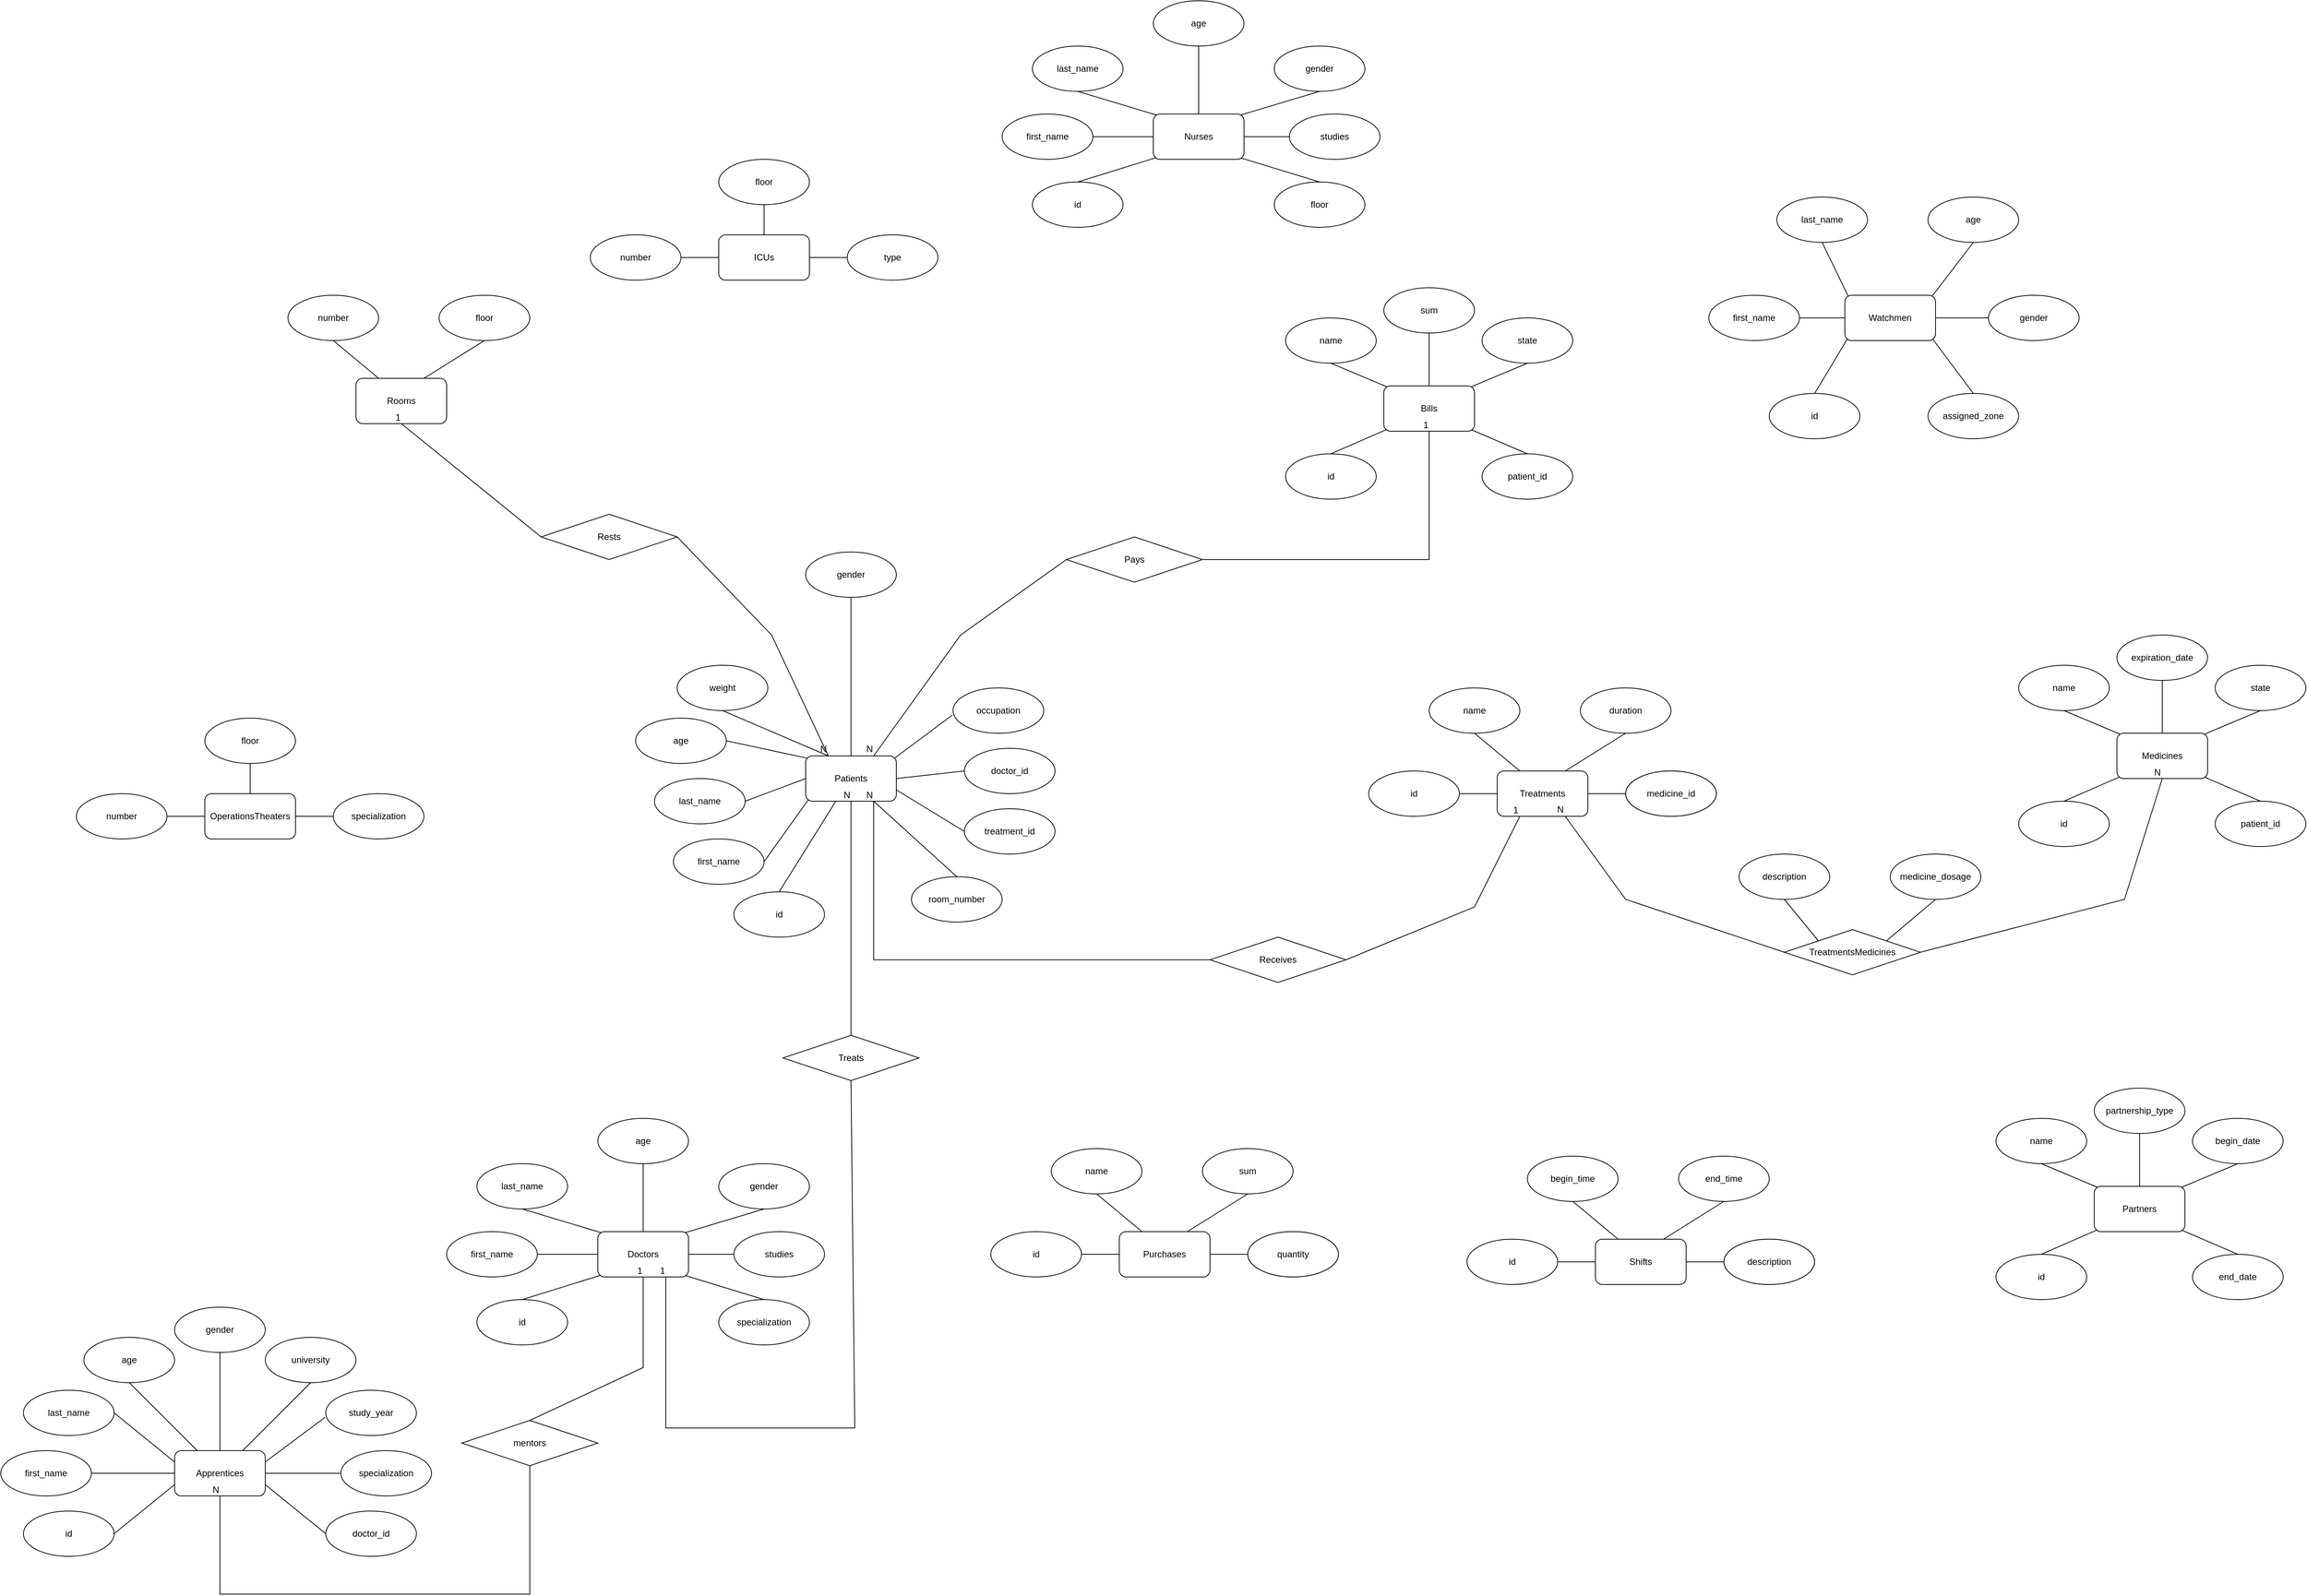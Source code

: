 <mxfile version="23.1.5" type="device">
  <diagram name="Page-1" id="9GtqRazpQojA5KpIAFGJ">
    <mxGraphModel dx="1380" dy="2813" grid="1" gridSize="10" guides="1" tooltips="1" connect="1" arrows="1" fold="1" page="1" pageScale="1" pageWidth="850" pageHeight="1100" math="0" shadow="0">
      <root>
        <mxCell id="0" />
        <mxCell id="1" parent="0" />
        <mxCell id="3Yl6NUVvSSKZdZsIhmiR-46" value="Patients" style="rounded=1;whiteSpace=wrap;html=1;" parent="1" vertex="1">
          <mxGeometry x="4935" y="1710" width="120" height="60" as="geometry" />
        </mxCell>
        <mxCell id="3Yl6NUVvSSKZdZsIhmiR-47" value="Doctors" style="rounded=1;whiteSpace=wrap;html=1;" parent="1" vertex="1">
          <mxGeometry x="4660" y="2340" width="120" height="60" as="geometry" />
        </mxCell>
        <mxCell id="3Yl6NUVvSSKZdZsIhmiR-48" value="Treatments" style="rounded=1;whiteSpace=wrap;html=1;" parent="1" vertex="1">
          <mxGeometry x="5850" y="1730" width="120" height="60" as="geometry" />
        </mxCell>
        <mxCell id="3Yl6NUVvSSKZdZsIhmiR-50" value="ICUs" style="rounded=1;whiteSpace=wrap;html=1;" parent="1" vertex="1">
          <mxGeometry x="4820" y="1020" width="120" height="60" as="geometry" />
        </mxCell>
        <mxCell id="3Yl6NUVvSSKZdZsIhmiR-62" value="id" style="ellipse;whiteSpace=wrap;html=1;" parent="1" vertex="1">
          <mxGeometry x="4840" y="1890" width="120" height="60" as="geometry" />
        </mxCell>
        <mxCell id="3Yl6NUVvSSKZdZsIhmiR-63" value="last_name" style="ellipse;whiteSpace=wrap;html=1;" parent="1" vertex="1">
          <mxGeometry x="4735" y="1740" width="120" height="60" as="geometry" />
        </mxCell>
        <mxCell id="3Yl6NUVvSSKZdZsIhmiR-64" value="first_name" style="ellipse;whiteSpace=wrap;html=1;" parent="1" vertex="1">
          <mxGeometry x="4760" y="1820" width="120" height="60" as="geometry" />
        </mxCell>
        <mxCell id="3Yl6NUVvSSKZdZsIhmiR-65" value="age" style="ellipse;whiteSpace=wrap;html=1;" parent="1" vertex="1">
          <mxGeometry x="4710" y="1660" width="120" height="60" as="geometry" />
        </mxCell>
        <mxCell id="3Yl6NUVvSSKZdZsIhmiR-66" value="weight" style="ellipse;whiteSpace=wrap;html=1;" parent="1" vertex="1">
          <mxGeometry x="4765" y="1590" width="120" height="60" as="geometry" />
        </mxCell>
        <mxCell id="3Yl6NUVvSSKZdZsIhmiR-67" value="gender" style="ellipse;whiteSpace=wrap;html=1;" parent="1" vertex="1">
          <mxGeometry x="4935" y="1440" width="120" height="60" as="geometry" />
        </mxCell>
        <mxCell id="3Yl6NUVvSSKZdZsIhmiR-68" value="occupation" style="ellipse;whiteSpace=wrap;html=1;" parent="1" vertex="1">
          <mxGeometry x="5130" y="1620" width="120" height="60" as="geometry" />
        </mxCell>
        <mxCell id="3Yl6NUVvSSKZdZsIhmiR-69" value="doctor_id" style="ellipse;whiteSpace=wrap;html=1;" parent="1" vertex="1">
          <mxGeometry x="5145" y="1700" width="120" height="60" as="geometry" />
        </mxCell>
        <mxCell id="3Yl6NUVvSSKZdZsIhmiR-70" value="treatment_id" style="ellipse;whiteSpace=wrap;html=1;" parent="1" vertex="1">
          <mxGeometry x="5145" y="1780" width="120" height="60" as="geometry" />
        </mxCell>
        <mxCell id="3Yl6NUVvSSKZdZsIhmiR-71" value="room_number" style="ellipse;whiteSpace=wrap;html=1;" parent="1" vertex="1">
          <mxGeometry x="5075" y="1870" width="120" height="60" as="geometry" />
        </mxCell>
        <mxCell id="3Yl6NUVvSSKZdZsIhmiR-83" value="" style="endArrow=none;html=1;rounded=0;entryX=0.03;entryY=0.967;entryDx=0;entryDy=0;exitX=1;exitY=0.5;exitDx=0;exitDy=0;entryPerimeter=0;" parent="1" source="3Yl6NUVvSSKZdZsIhmiR-64" target="3Yl6NUVvSSKZdZsIhmiR-46" edge="1">
          <mxGeometry width="50" height="50" relative="1" as="geometry">
            <mxPoint x="4885" y="1840" as="sourcePoint" />
            <mxPoint x="4935" y="1790" as="targetPoint" />
          </mxGeometry>
        </mxCell>
        <mxCell id="3Yl6NUVvSSKZdZsIhmiR-84" value="" style="endArrow=none;html=1;rounded=0;entryX=0;entryY=0.5;entryDx=0;entryDy=0;exitX=1;exitY=0.5;exitDx=0;exitDy=0;" parent="1" source="3Yl6NUVvSSKZdZsIhmiR-63" target="3Yl6NUVvSSKZdZsIhmiR-46" edge="1">
          <mxGeometry width="50" height="50" relative="1" as="geometry">
            <mxPoint x="4885" y="1800" as="sourcePoint" />
            <mxPoint x="4935" y="1750" as="targetPoint" />
          </mxGeometry>
        </mxCell>
        <mxCell id="3Yl6NUVvSSKZdZsIhmiR-85" value="" style="endArrow=none;html=1;rounded=0;entryX=0.019;entryY=0.051;entryDx=0;entryDy=0;exitX=1;exitY=0.5;exitDx=0;exitDy=0;entryPerimeter=0;" parent="1" source="3Yl6NUVvSSKZdZsIhmiR-65" target="3Yl6NUVvSSKZdZsIhmiR-46" edge="1">
          <mxGeometry width="50" height="50" relative="1" as="geometry">
            <mxPoint x="4885" y="1800" as="sourcePoint" />
            <mxPoint x="4935" y="1750" as="targetPoint" />
          </mxGeometry>
        </mxCell>
        <mxCell id="3Yl6NUVvSSKZdZsIhmiR-86" value="" style="endArrow=none;html=1;rounded=0;entryX=0.25;entryY=0;entryDx=0;entryDy=0;exitX=0.5;exitY=1;exitDx=0;exitDy=0;" parent="1" source="3Yl6NUVvSSKZdZsIhmiR-66" target="3Yl6NUVvSSKZdZsIhmiR-46" edge="1">
          <mxGeometry width="50" height="50" relative="1" as="geometry">
            <mxPoint x="4885" y="1720" as="sourcePoint" />
            <mxPoint x="4935" y="1670" as="targetPoint" />
          </mxGeometry>
        </mxCell>
        <mxCell id="3Yl6NUVvSSKZdZsIhmiR-87" value="" style="endArrow=none;html=1;rounded=0;entryX=0.5;entryY=1;entryDx=0;entryDy=0;exitX=0.5;exitY=0;exitDx=0;exitDy=0;" parent="1" source="3Yl6NUVvSSKZdZsIhmiR-46" target="3Yl6NUVvSSKZdZsIhmiR-67" edge="1">
          <mxGeometry width="50" height="50" relative="1" as="geometry">
            <mxPoint x="4915" y="1760" as="sourcePoint" />
            <mxPoint x="4965" y="1710" as="targetPoint" />
          </mxGeometry>
        </mxCell>
        <mxCell id="3Yl6NUVvSSKZdZsIhmiR-88" value="" style="endArrow=none;html=1;rounded=0;entryX=-0.007;entryY=0.598;entryDx=0;entryDy=0;entryPerimeter=0;exitX=0.979;exitY=0.052;exitDx=0;exitDy=0;exitPerimeter=0;" parent="1" source="3Yl6NUVvSSKZdZsIhmiR-46" target="3Yl6NUVvSSKZdZsIhmiR-68" edge="1">
          <mxGeometry width="50" height="50" relative="1" as="geometry">
            <mxPoint x="4945" y="1770" as="sourcePoint" />
            <mxPoint x="4995" y="1720" as="targetPoint" />
          </mxGeometry>
        </mxCell>
        <mxCell id="3Yl6NUVvSSKZdZsIhmiR-89" value="" style="endArrow=none;html=1;rounded=0;entryX=0.5;entryY=0;entryDx=0;entryDy=0;exitX=0.333;exitY=0.999;exitDx=0;exitDy=0;exitPerimeter=0;" parent="1" source="3Yl6NUVvSSKZdZsIhmiR-46" target="3Yl6NUVvSSKZdZsIhmiR-62" edge="1">
          <mxGeometry width="50" height="50" relative="1" as="geometry">
            <mxPoint x="4965" y="1790" as="sourcePoint" />
            <mxPoint x="5015" y="1740" as="targetPoint" />
          </mxGeometry>
        </mxCell>
        <mxCell id="3Yl6NUVvSSKZdZsIhmiR-90" value="" style="endArrow=none;html=1;rounded=0;entryX=0;entryY=0.5;entryDx=0;entryDy=0;exitX=1;exitY=0.5;exitDx=0;exitDy=0;" parent="1" source="3Yl6NUVvSSKZdZsIhmiR-46" target="3Yl6NUVvSSKZdZsIhmiR-69" edge="1">
          <mxGeometry width="50" height="50" relative="1" as="geometry">
            <mxPoint x="5035" y="1810" as="sourcePoint" />
            <mxPoint x="5085" y="1760" as="targetPoint" />
          </mxGeometry>
        </mxCell>
        <mxCell id="3Yl6NUVvSSKZdZsIhmiR-91" value="" style="endArrow=none;html=1;rounded=0;entryX=0;entryY=0.5;entryDx=0;entryDy=0;exitX=1;exitY=0.75;exitDx=0;exitDy=0;" parent="1" source="3Yl6NUVvSSKZdZsIhmiR-46" target="3Yl6NUVvSSKZdZsIhmiR-70" edge="1">
          <mxGeometry width="50" height="50" relative="1" as="geometry">
            <mxPoint x="5035" y="1810" as="sourcePoint" />
            <mxPoint x="5085" y="1760" as="targetPoint" />
          </mxGeometry>
        </mxCell>
        <mxCell id="3Yl6NUVvSSKZdZsIhmiR-92" value="" style="endArrow=none;html=1;rounded=0;entryX=0.5;entryY=0;entryDx=0;entryDy=0;exitX=0.75;exitY=1;exitDx=0;exitDy=0;" parent="1" source="3Yl6NUVvSSKZdZsIhmiR-46" target="3Yl6NUVvSSKZdZsIhmiR-71" edge="1">
          <mxGeometry width="50" height="50" relative="1" as="geometry">
            <mxPoint x="5035" y="1810" as="sourcePoint" />
            <mxPoint x="5085" y="1760" as="targetPoint" />
          </mxGeometry>
        </mxCell>
        <mxCell id="3Yl6NUVvSSKZdZsIhmiR-93" value="id" style="ellipse;whiteSpace=wrap;html=1;" parent="1" vertex="1">
          <mxGeometry x="4500" y="2430" width="120" height="60" as="geometry" />
        </mxCell>
        <mxCell id="3Yl6NUVvSSKZdZsIhmiR-94" value="last_name" style="ellipse;whiteSpace=wrap;html=1;" parent="1" vertex="1">
          <mxGeometry x="4500" y="2250" width="120" height="60" as="geometry" />
        </mxCell>
        <mxCell id="3Yl6NUVvSSKZdZsIhmiR-95" value="first_name" style="ellipse;whiteSpace=wrap;html=1;" parent="1" vertex="1">
          <mxGeometry x="4460" y="2340" width="120" height="60" as="geometry" />
        </mxCell>
        <mxCell id="3Yl6NUVvSSKZdZsIhmiR-96" value="age" style="ellipse;whiteSpace=wrap;html=1;" parent="1" vertex="1">
          <mxGeometry x="4660" y="2190" width="120" height="60" as="geometry" />
        </mxCell>
        <mxCell id="3Yl6NUVvSSKZdZsIhmiR-101" value="gender" style="ellipse;whiteSpace=wrap;html=1;" parent="1" vertex="1">
          <mxGeometry x="4820" y="2250" width="120" height="60" as="geometry" />
        </mxCell>
        <mxCell id="3Yl6NUVvSSKZdZsIhmiR-102" value="studies" style="ellipse;whiteSpace=wrap;html=1;" parent="1" vertex="1">
          <mxGeometry x="4840" y="2340" width="120" height="60" as="geometry" />
        </mxCell>
        <mxCell id="3Yl6NUVvSSKZdZsIhmiR-103" value="specialization" style="ellipse;whiteSpace=wrap;html=1;" parent="1" vertex="1">
          <mxGeometry x="4820" y="2430" width="120" height="60" as="geometry" />
        </mxCell>
        <mxCell id="3Yl6NUVvSSKZdZsIhmiR-105" value="" style="endArrow=none;html=1;rounded=0;entryX=0;entryY=0.5;entryDx=0;entryDy=0;exitX=1;exitY=0.5;exitDx=0;exitDy=0;" parent="1" source="3Yl6NUVvSSKZdZsIhmiR-95" target="3Yl6NUVvSSKZdZsIhmiR-47" edge="1">
          <mxGeometry width="50" height="50" relative="1" as="geometry">
            <mxPoint x="4540" y="2440" as="sourcePoint" />
            <mxPoint x="4590" y="2390" as="targetPoint" />
          </mxGeometry>
        </mxCell>
        <mxCell id="3Yl6NUVvSSKZdZsIhmiR-106" value="" style="endArrow=none;html=1;rounded=0;entryX=0.028;entryY=0.965;entryDx=0;entryDy=0;entryPerimeter=0;exitX=0.5;exitY=0;exitDx=0;exitDy=0;" parent="1" source="3Yl6NUVvSSKZdZsIhmiR-93" target="3Yl6NUVvSSKZdZsIhmiR-47" edge="1">
          <mxGeometry width="50" height="50" relative="1" as="geometry">
            <mxPoint x="4540" y="2440" as="sourcePoint" />
            <mxPoint x="4590" y="2390" as="targetPoint" />
          </mxGeometry>
        </mxCell>
        <mxCell id="3Yl6NUVvSSKZdZsIhmiR-107" value="" style="endArrow=none;html=1;rounded=0;entryX=0.5;entryY=1;entryDx=0;entryDy=0;exitX=0.961;exitY=0.023;exitDx=0;exitDy=0;exitPerimeter=0;" parent="1" source="3Yl6NUVvSSKZdZsIhmiR-47" target="3Yl6NUVvSSKZdZsIhmiR-101" edge="1">
          <mxGeometry width="50" height="50" relative="1" as="geometry">
            <mxPoint x="4790" y="2320" as="sourcePoint" />
            <mxPoint x="4740" y="2340" as="targetPoint" />
          </mxGeometry>
        </mxCell>
        <mxCell id="3Yl6NUVvSSKZdZsIhmiR-108" value="" style="endArrow=none;html=1;rounded=0;entryX=0.5;entryY=1;entryDx=0;entryDy=0;exitX=0.5;exitY=0;exitDx=0;exitDy=0;" parent="1" source="3Yl6NUVvSSKZdZsIhmiR-47" target="3Yl6NUVvSSKZdZsIhmiR-96" edge="1">
          <mxGeometry width="50" height="50" relative="1" as="geometry">
            <mxPoint x="4690" y="2390" as="sourcePoint" />
            <mxPoint x="4740" y="2340" as="targetPoint" />
          </mxGeometry>
        </mxCell>
        <mxCell id="3Yl6NUVvSSKZdZsIhmiR-109" value="" style="endArrow=none;html=1;rounded=0;entryX=0.5;entryY=1;entryDx=0;entryDy=0;exitX=0.037;exitY=0.023;exitDx=0;exitDy=0;exitPerimeter=0;" parent="1" source="3Yl6NUVvSSKZdZsIhmiR-47" target="3Yl6NUVvSSKZdZsIhmiR-94" edge="1">
          <mxGeometry width="50" height="50" relative="1" as="geometry">
            <mxPoint x="4690" y="2390" as="sourcePoint" />
            <mxPoint x="4740" y="2340" as="targetPoint" />
          </mxGeometry>
        </mxCell>
        <mxCell id="3Yl6NUVvSSKZdZsIhmiR-110" value="" style="endArrow=none;html=1;rounded=0;entryX=0.971;entryY=0.973;entryDx=0;entryDy=0;entryPerimeter=0;exitX=0.5;exitY=0;exitDx=0;exitDy=0;" parent="1" source="3Yl6NUVvSSKZdZsIhmiR-103" target="3Yl6NUVvSSKZdZsIhmiR-47" edge="1">
          <mxGeometry width="50" height="50" relative="1" as="geometry">
            <mxPoint x="4830" y="2420" as="sourcePoint" />
            <mxPoint x="4880" y="2370" as="targetPoint" />
          </mxGeometry>
        </mxCell>
        <mxCell id="3Yl6NUVvSSKZdZsIhmiR-111" value="" style="endArrow=none;html=1;rounded=0;exitX=1;exitY=0.5;exitDx=0;exitDy=0;entryX=0;entryY=0.5;entryDx=0;entryDy=0;" parent="1" source="3Yl6NUVvSSKZdZsIhmiR-47" target="3Yl6NUVvSSKZdZsIhmiR-102" edge="1">
          <mxGeometry width="50" height="50" relative="1" as="geometry">
            <mxPoint x="4830" y="2420" as="sourcePoint" />
            <mxPoint x="4840" y="2370" as="targetPoint" />
          </mxGeometry>
        </mxCell>
        <mxCell id="3Yl6NUVvSSKZdZsIhmiR-113" value="id" style="ellipse;whiteSpace=wrap;html=1;" parent="1" vertex="1">
          <mxGeometry x="5680" y="1730" width="120" height="60" as="geometry" />
        </mxCell>
        <mxCell id="3Yl6NUVvSSKZdZsIhmiR-114" value="name" style="ellipse;whiteSpace=wrap;html=1;" parent="1" vertex="1">
          <mxGeometry x="5760" y="1620" width="120" height="60" as="geometry" />
        </mxCell>
        <mxCell id="3Yl6NUVvSSKZdZsIhmiR-115" value="medicine_id" style="ellipse;whiteSpace=wrap;html=1;" parent="1" vertex="1">
          <mxGeometry x="6020" y="1730" width="120" height="60" as="geometry" />
        </mxCell>
        <mxCell id="3Yl6NUVvSSKZdZsIhmiR-116" value="duration" style="ellipse;whiteSpace=wrap;html=1;" parent="1" vertex="1">
          <mxGeometry x="5960" y="1620" width="120" height="60" as="geometry" />
        </mxCell>
        <mxCell id="3Yl6NUVvSSKZdZsIhmiR-117" value="" style="endArrow=none;html=1;rounded=0;exitX=0;exitY=0.5;exitDx=0;exitDy=0;entryX=1;entryY=0.5;entryDx=0;entryDy=0;" parent="1" source="3Yl6NUVvSSKZdZsIhmiR-48" target="3Yl6NUVvSSKZdZsIhmiR-113" edge="1">
          <mxGeometry width="50" height="50" relative="1" as="geometry">
            <mxPoint x="5860" y="1640" as="sourcePoint" />
            <mxPoint x="5820" y="1770" as="targetPoint" />
          </mxGeometry>
        </mxCell>
        <mxCell id="3Yl6NUVvSSKZdZsIhmiR-119" value="medicine_id" style="ellipse;whiteSpace=wrap;html=1;" parent="1" vertex="1">
          <mxGeometry x="6020" y="1730" width="120" height="60" as="geometry" />
        </mxCell>
        <mxCell id="3Yl6NUVvSSKZdZsIhmiR-120" value="" style="endArrow=none;html=1;rounded=0;entryX=0.5;entryY=1;entryDx=0;entryDy=0;exitX=0.25;exitY=0;exitDx=0;exitDy=0;" parent="1" source="3Yl6NUVvSSKZdZsIhmiR-48" target="3Yl6NUVvSSKZdZsIhmiR-114" edge="1">
          <mxGeometry width="50" height="50" relative="1" as="geometry">
            <mxPoint x="5980" y="1730" as="sourcePoint" />
            <mxPoint x="6030" y="1680" as="targetPoint" />
          </mxGeometry>
        </mxCell>
        <mxCell id="3Yl6NUVvSSKZdZsIhmiR-121" value="" style="endArrow=none;html=1;rounded=0;exitX=0.75;exitY=0;exitDx=0;exitDy=0;entryX=0.5;entryY=1;entryDx=0;entryDy=0;" parent="1" source="3Yl6NUVvSSKZdZsIhmiR-48" target="3Yl6NUVvSSKZdZsIhmiR-116" edge="1">
          <mxGeometry width="50" height="50" relative="1" as="geometry">
            <mxPoint x="5980" y="1730" as="sourcePoint" />
            <mxPoint x="6030" y="1680" as="targetPoint" />
          </mxGeometry>
        </mxCell>
        <mxCell id="3Yl6NUVvSSKZdZsIhmiR-122" value="" style="endArrow=none;html=1;rounded=0;entryX=0;entryY=0.5;entryDx=0;entryDy=0;exitX=1;exitY=0.5;exitDx=0;exitDy=0;" parent="1" source="3Yl6NUVvSSKZdZsIhmiR-48" target="3Yl6NUVvSSKZdZsIhmiR-119" edge="1">
          <mxGeometry width="50" height="50" relative="1" as="geometry">
            <mxPoint x="5990" y="1720" as="sourcePoint" />
            <mxPoint x="6040" y="1670" as="targetPoint" />
          </mxGeometry>
        </mxCell>
        <mxCell id="3Yl6NUVvSSKZdZsIhmiR-127" value="Rooms" style="rounded=1;whiteSpace=wrap;html=1;" parent="1" vertex="1">
          <mxGeometry x="4340" y="1210" width="120" height="60" as="geometry" />
        </mxCell>
        <mxCell id="3Yl6NUVvSSKZdZsIhmiR-128" value="number" style="ellipse;whiteSpace=wrap;html=1;" parent="1" vertex="1">
          <mxGeometry x="4250" y="1100" width="120" height="60" as="geometry" />
        </mxCell>
        <mxCell id="3Yl6NUVvSSKZdZsIhmiR-129" value="floor" style="ellipse;whiteSpace=wrap;html=1;" parent="1" vertex="1">
          <mxGeometry x="4450" y="1100" width="120" height="60" as="geometry" />
        </mxCell>
        <mxCell id="3Yl6NUVvSSKZdZsIhmiR-130" value="" style="endArrow=none;html=1;rounded=0;entryX=0.5;entryY=1;entryDx=0;entryDy=0;exitX=0.25;exitY=0;exitDx=0;exitDy=0;" parent="1" source="3Yl6NUVvSSKZdZsIhmiR-127" target="3Yl6NUVvSSKZdZsIhmiR-128" edge="1">
          <mxGeometry width="50" height="50" relative="1" as="geometry">
            <mxPoint x="4470" y="1210" as="sourcePoint" />
            <mxPoint x="4520" y="1160" as="targetPoint" />
          </mxGeometry>
        </mxCell>
        <mxCell id="3Yl6NUVvSSKZdZsIhmiR-131" value="" style="endArrow=none;html=1;rounded=0;exitX=0.75;exitY=0;exitDx=0;exitDy=0;entryX=0.5;entryY=1;entryDx=0;entryDy=0;" parent="1" source="3Yl6NUVvSSKZdZsIhmiR-127" target="3Yl6NUVvSSKZdZsIhmiR-129" edge="1">
          <mxGeometry width="50" height="50" relative="1" as="geometry">
            <mxPoint x="4470" y="1210" as="sourcePoint" />
            <mxPoint x="4520" y="1160" as="targetPoint" />
          </mxGeometry>
        </mxCell>
        <mxCell id="3Yl6NUVvSSKZdZsIhmiR-134" value="number" style="ellipse;whiteSpace=wrap;html=1;" parent="1" vertex="1">
          <mxGeometry x="4650" y="1020" width="120" height="60" as="geometry" />
        </mxCell>
        <mxCell id="3Yl6NUVvSSKZdZsIhmiR-135" value="floor" style="ellipse;whiteSpace=wrap;html=1;" parent="1" vertex="1">
          <mxGeometry x="4820" y="920" width="120" height="60" as="geometry" />
        </mxCell>
        <mxCell id="3Yl6NUVvSSKZdZsIhmiR-136" value="type" style="ellipse;whiteSpace=wrap;html=1;" parent="1" vertex="1">
          <mxGeometry x="4990" y="1020" width="120" height="60" as="geometry" />
        </mxCell>
        <mxCell id="3Yl6NUVvSSKZdZsIhmiR-137" value="" style="endArrow=none;html=1;rounded=0;entryX=0;entryY=0.5;entryDx=0;entryDy=0;exitX=1;exitY=0.5;exitDx=0;exitDy=0;" parent="1" source="3Yl6NUVvSSKZdZsIhmiR-134" target="3Yl6NUVvSSKZdZsIhmiR-50" edge="1">
          <mxGeometry width="50" height="50" relative="1" as="geometry">
            <mxPoint x="4760" y="990" as="sourcePoint" />
            <mxPoint x="4810" y="940" as="targetPoint" />
          </mxGeometry>
        </mxCell>
        <mxCell id="3Yl6NUVvSSKZdZsIhmiR-138" value="" style="endArrow=none;html=1;rounded=0;entryX=0;entryY=0.5;entryDx=0;entryDy=0;exitX=1;exitY=0.5;exitDx=0;exitDy=0;" parent="1" source="3Yl6NUVvSSKZdZsIhmiR-50" target="3Yl6NUVvSSKZdZsIhmiR-136" edge="1">
          <mxGeometry width="50" height="50" relative="1" as="geometry">
            <mxPoint x="4760" y="990" as="sourcePoint" />
            <mxPoint x="4810" y="940" as="targetPoint" />
            <Array as="points">
              <mxPoint x="4970" y="1050" />
            </Array>
          </mxGeometry>
        </mxCell>
        <mxCell id="3Yl6NUVvSSKZdZsIhmiR-139" value="" style="endArrow=none;html=1;rounded=0;entryX=0.5;entryY=0;entryDx=0;entryDy=0;exitX=0.5;exitY=1;exitDx=0;exitDy=0;" parent="1" source="3Yl6NUVvSSKZdZsIhmiR-135" target="3Yl6NUVvSSKZdZsIhmiR-50" edge="1">
          <mxGeometry width="50" height="50" relative="1" as="geometry">
            <mxPoint x="4760" y="990" as="sourcePoint" />
            <mxPoint x="4810" y="940" as="targetPoint" />
          </mxGeometry>
        </mxCell>
        <mxCell id="3Yl6NUVvSSKZdZsIhmiR-147" value="OperationsTheaters" style="rounded=1;whiteSpace=wrap;html=1;" parent="1" vertex="1">
          <mxGeometry x="4140" y="1760" width="120" height="60" as="geometry" />
        </mxCell>
        <mxCell id="3Yl6NUVvSSKZdZsIhmiR-148" value="number" style="ellipse;whiteSpace=wrap;html=1;" parent="1" vertex="1">
          <mxGeometry x="3970" y="1760" width="120" height="60" as="geometry" />
        </mxCell>
        <mxCell id="3Yl6NUVvSSKZdZsIhmiR-149" value="floor" style="ellipse;whiteSpace=wrap;html=1;" parent="1" vertex="1">
          <mxGeometry x="4140" y="1660" width="120" height="60" as="geometry" />
        </mxCell>
        <mxCell id="3Yl6NUVvSSKZdZsIhmiR-150" value="specialization" style="ellipse;whiteSpace=wrap;html=1;" parent="1" vertex="1">
          <mxGeometry x="4310" y="1760" width="120" height="60" as="geometry" />
        </mxCell>
        <mxCell id="3Yl6NUVvSSKZdZsIhmiR-151" value="" style="endArrow=none;html=1;rounded=0;entryX=0;entryY=0.5;entryDx=0;entryDy=0;exitX=1;exitY=0.5;exitDx=0;exitDy=0;" parent="1" source="3Yl6NUVvSSKZdZsIhmiR-148" target="3Yl6NUVvSSKZdZsIhmiR-147" edge="1">
          <mxGeometry width="50" height="50" relative="1" as="geometry">
            <mxPoint x="4080" y="1730" as="sourcePoint" />
            <mxPoint x="4130" y="1680" as="targetPoint" />
          </mxGeometry>
        </mxCell>
        <mxCell id="3Yl6NUVvSSKZdZsIhmiR-152" value="" style="endArrow=none;html=1;rounded=0;entryX=0;entryY=0.5;entryDx=0;entryDy=0;exitX=1;exitY=0.5;exitDx=0;exitDy=0;" parent="1" source="3Yl6NUVvSSKZdZsIhmiR-147" target="3Yl6NUVvSSKZdZsIhmiR-150" edge="1">
          <mxGeometry width="50" height="50" relative="1" as="geometry">
            <mxPoint x="4080" y="1730" as="sourcePoint" />
            <mxPoint x="4130" y="1680" as="targetPoint" />
          </mxGeometry>
        </mxCell>
        <mxCell id="3Yl6NUVvSSKZdZsIhmiR-153" value="" style="endArrow=none;html=1;rounded=0;entryX=0.5;entryY=0;entryDx=0;entryDy=0;exitX=0.5;exitY=1;exitDx=0;exitDy=0;" parent="1" source="3Yl6NUVvSSKZdZsIhmiR-149" target="3Yl6NUVvSSKZdZsIhmiR-147" edge="1">
          <mxGeometry width="50" height="50" relative="1" as="geometry">
            <mxPoint x="4080" y="1730" as="sourcePoint" />
            <mxPoint x="4130" y="1680" as="targetPoint" />
          </mxGeometry>
        </mxCell>
        <mxCell id="3Yl6NUVvSSKZdZsIhmiR-154" value="Nurses" style="rounded=1;whiteSpace=wrap;html=1;" parent="1" vertex="1">
          <mxGeometry x="5395" y="860" width="120" height="60" as="geometry" />
        </mxCell>
        <mxCell id="3Yl6NUVvSSKZdZsIhmiR-155" value="id" style="ellipse;whiteSpace=wrap;html=1;" parent="1" vertex="1">
          <mxGeometry x="5235" y="950" width="120" height="60" as="geometry" />
        </mxCell>
        <mxCell id="3Yl6NUVvSSKZdZsIhmiR-156" value="last_name" style="ellipse;whiteSpace=wrap;html=1;" parent="1" vertex="1">
          <mxGeometry x="5235" y="770" width="120" height="60" as="geometry" />
        </mxCell>
        <mxCell id="3Yl6NUVvSSKZdZsIhmiR-157" value="first_name" style="ellipse;whiteSpace=wrap;html=1;" parent="1" vertex="1">
          <mxGeometry x="5195" y="860" width="120" height="60" as="geometry" />
        </mxCell>
        <mxCell id="3Yl6NUVvSSKZdZsIhmiR-158" value="age" style="ellipse;whiteSpace=wrap;html=1;" parent="1" vertex="1">
          <mxGeometry x="5395" y="710" width="120" height="60" as="geometry" />
        </mxCell>
        <mxCell id="3Yl6NUVvSSKZdZsIhmiR-159" value="gender" style="ellipse;whiteSpace=wrap;html=1;" parent="1" vertex="1">
          <mxGeometry x="5555" y="770" width="120" height="60" as="geometry" />
        </mxCell>
        <mxCell id="3Yl6NUVvSSKZdZsIhmiR-160" value="studies" style="ellipse;whiteSpace=wrap;html=1;" parent="1" vertex="1">
          <mxGeometry x="5575" y="860" width="120" height="60" as="geometry" />
        </mxCell>
        <mxCell id="3Yl6NUVvSSKZdZsIhmiR-161" value="floor" style="ellipse;whiteSpace=wrap;html=1;" parent="1" vertex="1">
          <mxGeometry x="5555" y="950" width="120" height="60" as="geometry" />
        </mxCell>
        <mxCell id="3Yl6NUVvSSKZdZsIhmiR-162" value="" style="endArrow=none;html=1;rounded=0;entryX=0;entryY=0.5;entryDx=0;entryDy=0;exitX=1;exitY=0.5;exitDx=0;exitDy=0;" parent="1" source="3Yl6NUVvSSKZdZsIhmiR-157" target="3Yl6NUVvSSKZdZsIhmiR-154" edge="1">
          <mxGeometry width="50" height="50" relative="1" as="geometry">
            <mxPoint x="5275" y="960" as="sourcePoint" />
            <mxPoint x="5325" y="910" as="targetPoint" />
          </mxGeometry>
        </mxCell>
        <mxCell id="3Yl6NUVvSSKZdZsIhmiR-163" value="" style="endArrow=none;html=1;rounded=0;entryX=0.028;entryY=0.965;entryDx=0;entryDy=0;entryPerimeter=0;exitX=0.5;exitY=0;exitDx=0;exitDy=0;" parent="1" source="3Yl6NUVvSSKZdZsIhmiR-155" target="3Yl6NUVvSSKZdZsIhmiR-154" edge="1">
          <mxGeometry width="50" height="50" relative="1" as="geometry">
            <mxPoint x="5275" y="960" as="sourcePoint" />
            <mxPoint x="5325" y="910" as="targetPoint" />
          </mxGeometry>
        </mxCell>
        <mxCell id="3Yl6NUVvSSKZdZsIhmiR-164" value="" style="endArrow=none;html=1;rounded=0;entryX=0.5;entryY=1;entryDx=0;entryDy=0;exitX=0.961;exitY=0.023;exitDx=0;exitDy=0;exitPerimeter=0;" parent="1" source="3Yl6NUVvSSKZdZsIhmiR-154" target="3Yl6NUVvSSKZdZsIhmiR-159" edge="1">
          <mxGeometry width="50" height="50" relative="1" as="geometry">
            <mxPoint x="5525" y="840" as="sourcePoint" />
            <mxPoint x="5475" y="860" as="targetPoint" />
          </mxGeometry>
        </mxCell>
        <mxCell id="3Yl6NUVvSSKZdZsIhmiR-165" value="" style="endArrow=none;html=1;rounded=0;entryX=0.5;entryY=1;entryDx=0;entryDy=0;exitX=0.5;exitY=0;exitDx=0;exitDy=0;" parent="1" source="3Yl6NUVvSSKZdZsIhmiR-154" target="3Yl6NUVvSSKZdZsIhmiR-158" edge="1">
          <mxGeometry width="50" height="50" relative="1" as="geometry">
            <mxPoint x="5425" y="910" as="sourcePoint" />
            <mxPoint x="5475" y="860" as="targetPoint" />
          </mxGeometry>
        </mxCell>
        <mxCell id="3Yl6NUVvSSKZdZsIhmiR-166" value="" style="endArrow=none;html=1;rounded=0;entryX=0.5;entryY=1;entryDx=0;entryDy=0;exitX=0.037;exitY=0.023;exitDx=0;exitDy=0;exitPerimeter=0;" parent="1" source="3Yl6NUVvSSKZdZsIhmiR-154" target="3Yl6NUVvSSKZdZsIhmiR-156" edge="1">
          <mxGeometry width="50" height="50" relative="1" as="geometry">
            <mxPoint x="5425" y="910" as="sourcePoint" />
            <mxPoint x="5475" y="860" as="targetPoint" />
          </mxGeometry>
        </mxCell>
        <mxCell id="3Yl6NUVvSSKZdZsIhmiR-167" value="" style="endArrow=none;html=1;rounded=0;entryX=0.971;entryY=0.973;entryDx=0;entryDy=0;entryPerimeter=0;exitX=0.5;exitY=0;exitDx=0;exitDy=0;" parent="1" source="3Yl6NUVvSSKZdZsIhmiR-161" target="3Yl6NUVvSSKZdZsIhmiR-154" edge="1">
          <mxGeometry width="50" height="50" relative="1" as="geometry">
            <mxPoint x="5565" y="940" as="sourcePoint" />
            <mxPoint x="5615" y="890" as="targetPoint" />
          </mxGeometry>
        </mxCell>
        <mxCell id="3Yl6NUVvSSKZdZsIhmiR-168" value="" style="endArrow=none;html=1;rounded=0;exitX=1;exitY=0.5;exitDx=0;exitDy=0;entryX=0;entryY=0.5;entryDx=0;entryDy=0;" parent="1" source="3Yl6NUVvSSKZdZsIhmiR-154" target="3Yl6NUVvSSKZdZsIhmiR-160" edge="1">
          <mxGeometry width="50" height="50" relative="1" as="geometry">
            <mxPoint x="5565" y="940" as="sourcePoint" />
            <mxPoint x="5575" y="890" as="targetPoint" />
          </mxGeometry>
        </mxCell>
        <mxCell id="3Yl6NUVvSSKZdZsIhmiR-200" value="Watchmen" style="rounded=1;whiteSpace=wrap;html=1;" parent="1" vertex="1">
          <mxGeometry x="6310" y="1100" width="120" height="60" as="geometry" />
        </mxCell>
        <mxCell id="3Yl6NUVvSSKZdZsIhmiR-201" value="id" style="ellipse;whiteSpace=wrap;html=1;" parent="1" vertex="1">
          <mxGeometry x="6210" y="1230" width="120" height="60" as="geometry" />
        </mxCell>
        <mxCell id="3Yl6NUVvSSKZdZsIhmiR-202" value="last_name" style="ellipse;whiteSpace=wrap;html=1;" parent="1" vertex="1">
          <mxGeometry x="6220" y="970" width="120" height="60" as="geometry" />
        </mxCell>
        <mxCell id="3Yl6NUVvSSKZdZsIhmiR-203" value="first_name" style="ellipse;whiteSpace=wrap;html=1;" parent="1" vertex="1">
          <mxGeometry x="6130" y="1100" width="120" height="60" as="geometry" />
        </mxCell>
        <mxCell id="3Yl6NUVvSSKZdZsIhmiR-205" value="age" style="ellipse;whiteSpace=wrap;html=1;" parent="1" vertex="1">
          <mxGeometry x="6420" y="970" width="120" height="60" as="geometry" />
        </mxCell>
        <mxCell id="3Yl6NUVvSSKZdZsIhmiR-206" value="gender" style="ellipse;whiteSpace=wrap;html=1;" parent="1" vertex="1">
          <mxGeometry x="6500" y="1100" width="120" height="60" as="geometry" />
        </mxCell>
        <mxCell id="3Yl6NUVvSSKZdZsIhmiR-207" value="assigned_zone" style="ellipse;whiteSpace=wrap;html=1;" parent="1" vertex="1">
          <mxGeometry x="6420" y="1230" width="120" height="60" as="geometry" />
        </mxCell>
        <mxCell id="3Yl6NUVvSSKZdZsIhmiR-208" value="" style="endArrow=none;html=1;rounded=0;entryX=0;entryY=0.5;entryDx=0;entryDy=0;exitX=1;exitY=0.5;exitDx=0;exitDy=0;" parent="1" source="3Yl6NUVvSSKZdZsIhmiR-203" target="3Yl6NUVvSSKZdZsIhmiR-200" edge="1">
          <mxGeometry width="50" height="50" relative="1" as="geometry">
            <mxPoint x="6190" y="1200" as="sourcePoint" />
            <mxPoint x="6240" y="1150" as="targetPoint" />
          </mxGeometry>
        </mxCell>
        <mxCell id="3Yl6NUVvSSKZdZsIhmiR-209" value="" style="endArrow=none;html=1;rounded=0;entryX=0.028;entryY=0.965;entryDx=0;entryDy=0;entryPerimeter=0;exitX=0.5;exitY=0;exitDx=0;exitDy=0;" parent="1" source="3Yl6NUVvSSKZdZsIhmiR-201" target="3Yl6NUVvSSKZdZsIhmiR-200" edge="1">
          <mxGeometry width="50" height="50" relative="1" as="geometry">
            <mxPoint x="6190" y="1200" as="sourcePoint" />
            <mxPoint x="6240" y="1150" as="targetPoint" />
          </mxGeometry>
        </mxCell>
        <mxCell id="3Yl6NUVvSSKZdZsIhmiR-210" value="" style="endArrow=none;html=1;rounded=0;entryX=0.5;entryY=1;entryDx=0;entryDy=0;exitX=0.961;exitY=0.023;exitDx=0;exitDy=0;exitPerimeter=0;" parent="1" source="3Yl6NUVvSSKZdZsIhmiR-200" target="3Yl6NUVvSSKZdZsIhmiR-205" edge="1">
          <mxGeometry width="50" height="50" relative="1" as="geometry">
            <mxPoint x="6440" y="1080" as="sourcePoint" />
            <mxPoint x="6390" y="1100" as="targetPoint" />
          </mxGeometry>
        </mxCell>
        <mxCell id="3Yl6NUVvSSKZdZsIhmiR-212" value="" style="endArrow=none;html=1;rounded=0;entryX=0.5;entryY=1;entryDx=0;entryDy=0;exitX=0.037;exitY=0.023;exitDx=0;exitDy=0;exitPerimeter=0;" parent="1" source="3Yl6NUVvSSKZdZsIhmiR-200" target="3Yl6NUVvSSKZdZsIhmiR-202" edge="1">
          <mxGeometry width="50" height="50" relative="1" as="geometry">
            <mxPoint x="6340" y="1150" as="sourcePoint" />
            <mxPoint x="6390" y="1100" as="targetPoint" />
          </mxGeometry>
        </mxCell>
        <mxCell id="3Yl6NUVvSSKZdZsIhmiR-213" value="" style="endArrow=none;html=1;rounded=0;entryX=0.971;entryY=0.973;entryDx=0;entryDy=0;entryPerimeter=0;exitX=0.5;exitY=0;exitDx=0;exitDy=0;" parent="1" source="3Yl6NUVvSSKZdZsIhmiR-207" target="3Yl6NUVvSSKZdZsIhmiR-200" edge="1">
          <mxGeometry width="50" height="50" relative="1" as="geometry">
            <mxPoint x="6480" y="1180" as="sourcePoint" />
            <mxPoint x="6530" y="1130" as="targetPoint" />
          </mxGeometry>
        </mxCell>
        <mxCell id="3Yl6NUVvSSKZdZsIhmiR-214" value="" style="endArrow=none;html=1;rounded=0;exitX=1;exitY=0.5;exitDx=0;exitDy=0;entryX=0;entryY=0.5;entryDx=0;entryDy=0;" parent="1" source="3Yl6NUVvSSKZdZsIhmiR-200" target="3Yl6NUVvSSKZdZsIhmiR-206" edge="1">
          <mxGeometry width="50" height="50" relative="1" as="geometry">
            <mxPoint x="6480" y="1180" as="sourcePoint" />
            <mxPoint x="6490" y="1130" as="targetPoint" />
          </mxGeometry>
        </mxCell>
        <mxCell id="3Yl6NUVvSSKZdZsIhmiR-216" value="Bills" style="rounded=1;whiteSpace=wrap;html=1;" parent="1" vertex="1">
          <mxGeometry x="5700" y="1220" width="120" height="60" as="geometry" />
        </mxCell>
        <mxCell id="3Yl6NUVvSSKZdZsIhmiR-217" value="id" style="ellipse;whiteSpace=wrap;html=1;" parent="1" vertex="1">
          <mxGeometry x="5570" y="1310" width="120" height="60" as="geometry" />
        </mxCell>
        <mxCell id="3Yl6NUVvSSKZdZsIhmiR-218" value="name" style="ellipse;whiteSpace=wrap;html=1;" parent="1" vertex="1">
          <mxGeometry x="5570" y="1130" width="120" height="60" as="geometry" />
        </mxCell>
        <mxCell id="3Yl6NUVvSSKZdZsIhmiR-219" value="sum" style="ellipse;whiteSpace=wrap;html=1;" parent="1" vertex="1">
          <mxGeometry x="5700" y="1090" width="120" height="60" as="geometry" />
        </mxCell>
        <mxCell id="3Yl6NUVvSSKZdZsIhmiR-220" value="state" style="ellipse;whiteSpace=wrap;html=1;" parent="1" vertex="1">
          <mxGeometry x="5830" y="1130" width="120" height="60" as="geometry" />
        </mxCell>
        <mxCell id="3Yl6NUVvSSKZdZsIhmiR-222" value="patient_id" style="ellipse;whiteSpace=wrap;html=1;" parent="1" vertex="1">
          <mxGeometry x="5830" y="1310" width="120" height="60" as="geometry" />
        </mxCell>
        <mxCell id="3Yl6NUVvSSKZdZsIhmiR-223" value="" style="endArrow=none;html=1;rounded=0;entryX=0.5;entryY=0;entryDx=0;entryDy=0;exitX=0.5;exitY=1;exitDx=0;exitDy=0;" parent="1" source="3Yl6NUVvSSKZdZsIhmiR-219" target="3Yl6NUVvSSKZdZsIhmiR-216" edge="1">
          <mxGeometry width="50" height="50" relative="1" as="geometry">
            <mxPoint x="5580" y="1320" as="sourcePoint" />
            <mxPoint x="5630" y="1270" as="targetPoint" />
          </mxGeometry>
        </mxCell>
        <mxCell id="3Yl6NUVvSSKZdZsIhmiR-224" value="" style="endArrow=none;html=1;rounded=0;entryX=0.028;entryY=0.965;entryDx=0;entryDy=0;entryPerimeter=0;exitX=0.5;exitY=0;exitDx=0;exitDy=0;" parent="1" source="3Yl6NUVvSSKZdZsIhmiR-217" target="3Yl6NUVvSSKZdZsIhmiR-216" edge="1">
          <mxGeometry width="50" height="50" relative="1" as="geometry">
            <mxPoint x="5580" y="1320" as="sourcePoint" />
            <mxPoint x="5630" y="1270" as="targetPoint" />
          </mxGeometry>
        </mxCell>
        <mxCell id="3Yl6NUVvSSKZdZsIhmiR-225" value="" style="endArrow=none;html=1;rounded=0;entryX=0.5;entryY=1;entryDx=0;entryDy=0;exitX=0.961;exitY=0.023;exitDx=0;exitDy=0;exitPerimeter=0;" parent="1" source="3Yl6NUVvSSKZdZsIhmiR-216" target="3Yl6NUVvSSKZdZsIhmiR-220" edge="1">
          <mxGeometry width="50" height="50" relative="1" as="geometry">
            <mxPoint x="5830" y="1200" as="sourcePoint" />
            <mxPoint x="5780" y="1220" as="targetPoint" />
          </mxGeometry>
        </mxCell>
        <mxCell id="3Yl6NUVvSSKZdZsIhmiR-226" value="" style="endArrow=none;html=1;rounded=0;entryX=0.5;entryY=1;entryDx=0;entryDy=0;exitX=0.037;exitY=0.023;exitDx=0;exitDy=0;exitPerimeter=0;" parent="1" source="3Yl6NUVvSSKZdZsIhmiR-216" target="3Yl6NUVvSSKZdZsIhmiR-218" edge="1">
          <mxGeometry width="50" height="50" relative="1" as="geometry">
            <mxPoint x="5730" y="1270" as="sourcePoint" />
            <mxPoint x="5780" y="1220" as="targetPoint" />
          </mxGeometry>
        </mxCell>
        <mxCell id="3Yl6NUVvSSKZdZsIhmiR-227" value="" style="endArrow=none;html=1;rounded=0;entryX=0.971;entryY=0.973;entryDx=0;entryDy=0;entryPerimeter=0;exitX=0.5;exitY=0;exitDx=0;exitDy=0;" parent="1" source="3Yl6NUVvSSKZdZsIhmiR-222" target="3Yl6NUVvSSKZdZsIhmiR-216" edge="1">
          <mxGeometry width="50" height="50" relative="1" as="geometry">
            <mxPoint x="5870" y="1300" as="sourcePoint" />
            <mxPoint x="5920" y="1250" as="targetPoint" />
          </mxGeometry>
        </mxCell>
        <mxCell id="3Yl6NUVvSSKZdZsIhmiR-242" value="Medicines" style="rounded=1;whiteSpace=wrap;html=1;" parent="1" vertex="1">
          <mxGeometry x="6670" y="1680" width="120" height="60" as="geometry" />
        </mxCell>
        <mxCell id="3Yl6NUVvSSKZdZsIhmiR-243" value="id" style="ellipse;whiteSpace=wrap;html=1;" parent="1" vertex="1">
          <mxGeometry x="6540" y="1770" width="120" height="60" as="geometry" />
        </mxCell>
        <mxCell id="3Yl6NUVvSSKZdZsIhmiR-244" value="name" style="ellipse;whiteSpace=wrap;html=1;" parent="1" vertex="1">
          <mxGeometry x="6540" y="1590" width="120" height="60" as="geometry" />
        </mxCell>
        <mxCell id="3Yl6NUVvSSKZdZsIhmiR-245" value="expiration_date" style="ellipse;whiteSpace=wrap;html=1;" parent="1" vertex="1">
          <mxGeometry x="6670" y="1550" width="120" height="60" as="geometry" />
        </mxCell>
        <mxCell id="3Yl6NUVvSSKZdZsIhmiR-246" value="state" style="ellipse;whiteSpace=wrap;html=1;" parent="1" vertex="1">
          <mxGeometry x="6800" y="1590" width="120" height="60" as="geometry" />
        </mxCell>
        <mxCell id="3Yl6NUVvSSKZdZsIhmiR-247" value="patient_id" style="ellipse;whiteSpace=wrap;html=1;" parent="1" vertex="1">
          <mxGeometry x="6800" y="1770" width="120" height="60" as="geometry" />
        </mxCell>
        <mxCell id="3Yl6NUVvSSKZdZsIhmiR-248" value="" style="endArrow=none;html=1;rounded=0;entryX=0.5;entryY=0;entryDx=0;entryDy=0;exitX=0.5;exitY=1;exitDx=0;exitDy=0;" parent="1" source="3Yl6NUVvSSKZdZsIhmiR-245" target="3Yl6NUVvSSKZdZsIhmiR-242" edge="1">
          <mxGeometry width="50" height="50" relative="1" as="geometry">
            <mxPoint x="6550" y="1780" as="sourcePoint" />
            <mxPoint x="6600" y="1730" as="targetPoint" />
          </mxGeometry>
        </mxCell>
        <mxCell id="3Yl6NUVvSSKZdZsIhmiR-249" value="" style="endArrow=none;html=1;rounded=0;entryX=0.028;entryY=0.965;entryDx=0;entryDy=0;entryPerimeter=0;exitX=0.5;exitY=0;exitDx=0;exitDy=0;" parent="1" source="3Yl6NUVvSSKZdZsIhmiR-243" target="3Yl6NUVvSSKZdZsIhmiR-242" edge="1">
          <mxGeometry width="50" height="50" relative="1" as="geometry">
            <mxPoint x="6550" y="1780" as="sourcePoint" />
            <mxPoint x="6600" y="1730" as="targetPoint" />
          </mxGeometry>
        </mxCell>
        <mxCell id="3Yl6NUVvSSKZdZsIhmiR-250" value="" style="endArrow=none;html=1;rounded=0;entryX=0.5;entryY=1;entryDx=0;entryDy=0;exitX=0.961;exitY=0.023;exitDx=0;exitDy=0;exitPerimeter=0;" parent="1" source="3Yl6NUVvSSKZdZsIhmiR-242" target="3Yl6NUVvSSKZdZsIhmiR-246" edge="1">
          <mxGeometry width="50" height="50" relative="1" as="geometry">
            <mxPoint x="6800" y="1660" as="sourcePoint" />
            <mxPoint x="6750" y="1680" as="targetPoint" />
          </mxGeometry>
        </mxCell>
        <mxCell id="3Yl6NUVvSSKZdZsIhmiR-251" value="" style="endArrow=none;html=1;rounded=0;entryX=0.5;entryY=1;entryDx=0;entryDy=0;exitX=0.037;exitY=0.023;exitDx=0;exitDy=0;exitPerimeter=0;" parent="1" source="3Yl6NUVvSSKZdZsIhmiR-242" target="3Yl6NUVvSSKZdZsIhmiR-244" edge="1">
          <mxGeometry width="50" height="50" relative="1" as="geometry">
            <mxPoint x="6700" y="1730" as="sourcePoint" />
            <mxPoint x="6750" y="1680" as="targetPoint" />
          </mxGeometry>
        </mxCell>
        <mxCell id="3Yl6NUVvSSKZdZsIhmiR-252" value="" style="endArrow=none;html=1;rounded=0;entryX=0.971;entryY=0.973;entryDx=0;entryDy=0;entryPerimeter=0;exitX=0.5;exitY=0;exitDx=0;exitDy=0;" parent="1" source="3Yl6NUVvSSKZdZsIhmiR-247" target="3Yl6NUVvSSKZdZsIhmiR-242" edge="1">
          <mxGeometry width="50" height="50" relative="1" as="geometry">
            <mxPoint x="6840" y="1760" as="sourcePoint" />
            <mxPoint x="6890" y="1710" as="targetPoint" />
          </mxGeometry>
        </mxCell>
        <mxCell id="3Yl6NUVvSSKZdZsIhmiR-253" value="Apprentices" style="rounded=1;whiteSpace=wrap;html=1;" parent="1" vertex="1">
          <mxGeometry x="4100" y="2630" width="120" height="60" as="geometry" />
        </mxCell>
        <mxCell id="3Yl6NUVvSSKZdZsIhmiR-254" value="id" style="ellipse;whiteSpace=wrap;html=1;" parent="1" vertex="1">
          <mxGeometry x="3900" y="2710" width="120" height="60" as="geometry" />
        </mxCell>
        <mxCell id="3Yl6NUVvSSKZdZsIhmiR-255" value="last_name" style="ellipse;whiteSpace=wrap;html=1;" parent="1" vertex="1">
          <mxGeometry x="3900" y="2550" width="120" height="60" as="geometry" />
        </mxCell>
        <mxCell id="3Yl6NUVvSSKZdZsIhmiR-256" value="first_name" style="ellipse;whiteSpace=wrap;html=1;" parent="1" vertex="1">
          <mxGeometry x="3870" y="2630" width="120" height="60" as="geometry" />
        </mxCell>
        <mxCell id="3Yl6NUVvSSKZdZsIhmiR-257" value="age" style="ellipse;whiteSpace=wrap;html=1;" parent="1" vertex="1">
          <mxGeometry x="3980" y="2480" width="120" height="60" as="geometry" />
        </mxCell>
        <mxCell id="3Yl6NUVvSSKZdZsIhmiR-258" value="gender" style="ellipse;whiteSpace=wrap;html=1;" parent="1" vertex="1">
          <mxGeometry x="4100" y="2440" width="120" height="60" as="geometry" />
        </mxCell>
        <mxCell id="3Yl6NUVvSSKZdZsIhmiR-259" value="university" style="ellipse;whiteSpace=wrap;html=1;" parent="1" vertex="1">
          <mxGeometry x="4220" y="2480" width="120" height="60" as="geometry" />
        </mxCell>
        <mxCell id="3Yl6NUVvSSKZdZsIhmiR-260" value="study_year" style="ellipse;whiteSpace=wrap;html=1;" parent="1" vertex="1">
          <mxGeometry x="4300" y="2550" width="120" height="60" as="geometry" />
        </mxCell>
        <mxCell id="3Yl6NUVvSSKZdZsIhmiR-261" value="specialization" style="ellipse;whiteSpace=wrap;html=1;" parent="1" vertex="1">
          <mxGeometry x="4320" y="2630" width="120" height="60" as="geometry" />
        </mxCell>
        <mxCell id="3Yl6NUVvSSKZdZsIhmiR-262" value="doctor_id" style="ellipse;whiteSpace=wrap;html=1;" parent="1" vertex="1">
          <mxGeometry x="4300" y="2710" width="120" height="60" as="geometry" />
        </mxCell>
        <mxCell id="3Yl6NUVvSSKZdZsIhmiR-264" value="" style="endArrow=none;html=1;rounded=0;entryX=0;entryY=0.5;entryDx=0;entryDy=0;exitX=1;exitY=0.5;exitDx=0;exitDy=0;" parent="1" source="3Yl6NUVvSSKZdZsIhmiR-256" target="3Yl6NUVvSSKZdZsIhmiR-253" edge="1">
          <mxGeometry width="50" height="50" relative="1" as="geometry">
            <mxPoint x="3990.0" y="2660" as="sourcePoint" />
            <mxPoint x="4100" y="2710" as="targetPoint" />
          </mxGeometry>
        </mxCell>
        <mxCell id="3Yl6NUVvSSKZdZsIhmiR-265" value="" style="endArrow=none;html=1;rounded=0;entryX=0;entryY=0.25;entryDx=0;entryDy=0;exitX=1;exitY=0.5;exitDx=0;exitDy=0;" parent="1" source="3Yl6NUVvSSKZdZsIhmiR-255" target="3Yl6NUVvSSKZdZsIhmiR-253" edge="1">
          <mxGeometry width="50" height="50" relative="1" as="geometry">
            <mxPoint x="4050" y="2720" as="sourcePoint" />
            <mxPoint x="4100" y="2670" as="targetPoint" />
          </mxGeometry>
        </mxCell>
        <mxCell id="3Yl6NUVvSSKZdZsIhmiR-266" value="" style="endArrow=none;html=1;rounded=0;exitX=0.5;exitY=1;exitDx=0;exitDy=0;" parent="1" source="3Yl6NUVvSSKZdZsIhmiR-257" edge="1">
          <mxGeometry width="50" height="50" relative="1" as="geometry">
            <mxPoint x="4050" y="2720" as="sourcePoint" />
            <mxPoint x="4130" y="2630" as="targetPoint" />
          </mxGeometry>
        </mxCell>
        <mxCell id="3Yl6NUVvSSKZdZsIhmiR-267" value="" style="endArrow=none;html=1;rounded=0;entryX=0.5;entryY=0;entryDx=0;entryDy=0;exitX=0.5;exitY=1;exitDx=0;exitDy=0;" parent="1" source="3Yl6NUVvSSKZdZsIhmiR-258" target="3Yl6NUVvSSKZdZsIhmiR-253" edge="1">
          <mxGeometry width="50" height="50" relative="1" as="geometry">
            <mxPoint x="4050" y="2640" as="sourcePoint" />
            <mxPoint x="4100" y="2590" as="targetPoint" />
          </mxGeometry>
        </mxCell>
        <mxCell id="3Yl6NUVvSSKZdZsIhmiR-268" value="" style="endArrow=none;html=1;rounded=0;entryX=0.5;entryY=1;entryDx=0;entryDy=0;exitX=0.75;exitY=0;exitDx=0;exitDy=0;" parent="1" source="3Yl6NUVvSSKZdZsIhmiR-253" target="3Yl6NUVvSSKZdZsIhmiR-259" edge="1">
          <mxGeometry width="50" height="50" relative="1" as="geometry">
            <mxPoint x="4080" y="2680" as="sourcePoint" />
            <mxPoint x="4130" y="2630" as="targetPoint" />
          </mxGeometry>
        </mxCell>
        <mxCell id="3Yl6NUVvSSKZdZsIhmiR-269" value="" style="endArrow=none;html=1;rounded=0;entryX=-0.007;entryY=0.598;entryDx=0;entryDy=0;entryPerimeter=0;exitX=1;exitY=0.25;exitDx=0;exitDy=0;" parent="1" source="3Yl6NUVvSSKZdZsIhmiR-253" target="3Yl6NUVvSSKZdZsIhmiR-260" edge="1">
          <mxGeometry width="50" height="50" relative="1" as="geometry">
            <mxPoint x="4110" y="2690" as="sourcePoint" />
            <mxPoint x="4160" y="2640" as="targetPoint" />
          </mxGeometry>
        </mxCell>
        <mxCell id="3Yl6NUVvSSKZdZsIhmiR-270" value="" style="endArrow=none;html=1;rounded=0;entryX=1;entryY=0.5;entryDx=0;entryDy=0;exitX=0;exitY=0.75;exitDx=0;exitDy=0;" parent="1" source="3Yl6NUVvSSKZdZsIhmiR-253" target="3Yl6NUVvSSKZdZsIhmiR-254" edge="1">
          <mxGeometry width="50" height="50" relative="1" as="geometry">
            <mxPoint x="4130" y="2710" as="sourcePoint" />
            <mxPoint x="4180" y="2660" as="targetPoint" />
          </mxGeometry>
        </mxCell>
        <mxCell id="3Yl6NUVvSSKZdZsIhmiR-271" value="" style="endArrow=none;html=1;rounded=0;entryX=0;entryY=0.5;entryDx=0;entryDy=0;exitX=1;exitY=0.5;exitDx=0;exitDy=0;" parent="1" source="3Yl6NUVvSSKZdZsIhmiR-253" target="3Yl6NUVvSSKZdZsIhmiR-261" edge="1">
          <mxGeometry width="50" height="50" relative="1" as="geometry">
            <mxPoint x="4200" y="2730" as="sourcePoint" />
            <mxPoint x="4250" y="2680" as="targetPoint" />
          </mxGeometry>
        </mxCell>
        <mxCell id="3Yl6NUVvSSKZdZsIhmiR-272" value="" style="endArrow=none;html=1;rounded=0;entryX=0;entryY=0.5;entryDx=0;entryDy=0;exitX=1;exitY=0.75;exitDx=0;exitDy=0;" parent="1" source="3Yl6NUVvSSKZdZsIhmiR-253" target="3Yl6NUVvSSKZdZsIhmiR-262" edge="1">
          <mxGeometry width="50" height="50" relative="1" as="geometry">
            <mxPoint x="4200" y="2730" as="sourcePoint" />
            <mxPoint x="4250" y="2680" as="targetPoint" />
          </mxGeometry>
        </mxCell>
        <mxCell id="3Yl6NUVvSSKZdZsIhmiR-274" value="Purchases" style="rounded=1;whiteSpace=wrap;html=1;" parent="1" vertex="1">
          <mxGeometry x="5350" y="2340" width="120" height="60" as="geometry" />
        </mxCell>
        <mxCell id="3Yl6NUVvSSKZdZsIhmiR-275" value="id" style="ellipse;whiteSpace=wrap;html=1;" parent="1" vertex="1">
          <mxGeometry x="5180" y="2340" width="120" height="60" as="geometry" />
        </mxCell>
        <mxCell id="3Yl6NUVvSSKZdZsIhmiR-276" value="name" style="ellipse;whiteSpace=wrap;html=1;" parent="1" vertex="1">
          <mxGeometry x="5260" y="2230" width="120" height="60" as="geometry" />
        </mxCell>
        <mxCell id="3Yl6NUVvSSKZdZsIhmiR-277" value="medicine_id" style="ellipse;whiteSpace=wrap;html=1;" parent="1" vertex="1">
          <mxGeometry x="5520" y="2340" width="120" height="60" as="geometry" />
        </mxCell>
        <mxCell id="3Yl6NUVvSSKZdZsIhmiR-278" value="sum" style="ellipse;whiteSpace=wrap;html=1;" parent="1" vertex="1">
          <mxGeometry x="5460" y="2230" width="120" height="60" as="geometry" />
        </mxCell>
        <mxCell id="3Yl6NUVvSSKZdZsIhmiR-279" value="" style="endArrow=none;html=1;rounded=0;exitX=0;exitY=0.5;exitDx=0;exitDy=0;entryX=1;entryY=0.5;entryDx=0;entryDy=0;" parent="1" source="3Yl6NUVvSSKZdZsIhmiR-274" target="3Yl6NUVvSSKZdZsIhmiR-275" edge="1">
          <mxGeometry width="50" height="50" relative="1" as="geometry">
            <mxPoint x="5360" y="2250" as="sourcePoint" />
            <mxPoint x="5320" y="2380" as="targetPoint" />
          </mxGeometry>
        </mxCell>
        <mxCell id="3Yl6NUVvSSKZdZsIhmiR-280" value="quantity" style="ellipse;whiteSpace=wrap;html=1;" parent="1" vertex="1">
          <mxGeometry x="5520" y="2340" width="120" height="60" as="geometry" />
        </mxCell>
        <mxCell id="3Yl6NUVvSSKZdZsIhmiR-281" value="" style="endArrow=none;html=1;rounded=0;entryX=0.5;entryY=1;entryDx=0;entryDy=0;exitX=0.25;exitY=0;exitDx=0;exitDy=0;" parent="1" source="3Yl6NUVvSSKZdZsIhmiR-274" target="3Yl6NUVvSSKZdZsIhmiR-276" edge="1">
          <mxGeometry width="50" height="50" relative="1" as="geometry">
            <mxPoint x="5480" y="2340" as="sourcePoint" />
            <mxPoint x="5530" y="2290" as="targetPoint" />
          </mxGeometry>
        </mxCell>
        <mxCell id="3Yl6NUVvSSKZdZsIhmiR-282" value="" style="endArrow=none;html=1;rounded=0;exitX=0.75;exitY=0;exitDx=0;exitDy=0;entryX=0.5;entryY=1;entryDx=0;entryDy=0;" parent="1" source="3Yl6NUVvSSKZdZsIhmiR-274" target="3Yl6NUVvSSKZdZsIhmiR-278" edge="1">
          <mxGeometry width="50" height="50" relative="1" as="geometry">
            <mxPoint x="5480" y="2340" as="sourcePoint" />
            <mxPoint x="5530" y="2290" as="targetPoint" />
          </mxGeometry>
        </mxCell>
        <mxCell id="3Yl6NUVvSSKZdZsIhmiR-283" value="" style="endArrow=none;html=1;rounded=0;entryX=0;entryY=0.5;entryDx=0;entryDy=0;exitX=1;exitY=0.5;exitDx=0;exitDy=0;" parent="1" source="3Yl6NUVvSSKZdZsIhmiR-274" target="3Yl6NUVvSSKZdZsIhmiR-280" edge="1">
          <mxGeometry width="50" height="50" relative="1" as="geometry">
            <mxPoint x="5490" y="2330" as="sourcePoint" />
            <mxPoint x="5540" y="2280" as="targetPoint" />
          </mxGeometry>
        </mxCell>
        <mxCell id="3Yl6NUVvSSKZdZsIhmiR-284" value="Shifts" style="rounded=1;whiteSpace=wrap;html=1;" parent="1" vertex="1">
          <mxGeometry x="5980" y="2350" width="120" height="60" as="geometry" />
        </mxCell>
        <mxCell id="3Yl6NUVvSSKZdZsIhmiR-285" value="id" style="ellipse;whiteSpace=wrap;html=1;" parent="1" vertex="1">
          <mxGeometry x="5810" y="2350" width="120" height="60" as="geometry" />
        </mxCell>
        <mxCell id="3Yl6NUVvSSKZdZsIhmiR-286" value="begin_time" style="ellipse;whiteSpace=wrap;html=1;" parent="1" vertex="1">
          <mxGeometry x="5890" y="2240" width="120" height="60" as="geometry" />
        </mxCell>
        <mxCell id="3Yl6NUVvSSKZdZsIhmiR-287" value="medicine_id" style="ellipse;whiteSpace=wrap;html=1;" parent="1" vertex="1">
          <mxGeometry x="6150" y="2350" width="120" height="60" as="geometry" />
        </mxCell>
        <mxCell id="3Yl6NUVvSSKZdZsIhmiR-288" value="end_time" style="ellipse;whiteSpace=wrap;html=1;" parent="1" vertex="1">
          <mxGeometry x="6090" y="2240" width="120" height="60" as="geometry" />
        </mxCell>
        <mxCell id="3Yl6NUVvSSKZdZsIhmiR-289" value="" style="endArrow=none;html=1;rounded=0;exitX=0;exitY=0.5;exitDx=0;exitDy=0;entryX=1;entryY=0.5;entryDx=0;entryDy=0;" parent="1" source="3Yl6NUVvSSKZdZsIhmiR-284" target="3Yl6NUVvSSKZdZsIhmiR-285" edge="1">
          <mxGeometry width="50" height="50" relative="1" as="geometry">
            <mxPoint x="5990" y="2260" as="sourcePoint" />
            <mxPoint x="5950" y="2390" as="targetPoint" />
          </mxGeometry>
        </mxCell>
        <mxCell id="3Yl6NUVvSSKZdZsIhmiR-290" value="description" style="ellipse;whiteSpace=wrap;html=1;" parent="1" vertex="1">
          <mxGeometry x="6150" y="2350" width="120" height="60" as="geometry" />
        </mxCell>
        <mxCell id="3Yl6NUVvSSKZdZsIhmiR-291" value="" style="endArrow=none;html=1;rounded=0;entryX=0.5;entryY=1;entryDx=0;entryDy=0;exitX=0.25;exitY=0;exitDx=0;exitDy=0;" parent="1" source="3Yl6NUVvSSKZdZsIhmiR-284" target="3Yl6NUVvSSKZdZsIhmiR-286" edge="1">
          <mxGeometry width="50" height="50" relative="1" as="geometry">
            <mxPoint x="6110" y="2350" as="sourcePoint" />
            <mxPoint x="6160" y="2300" as="targetPoint" />
          </mxGeometry>
        </mxCell>
        <mxCell id="3Yl6NUVvSSKZdZsIhmiR-292" value="" style="endArrow=none;html=1;rounded=0;exitX=0.75;exitY=0;exitDx=0;exitDy=0;entryX=0.5;entryY=1;entryDx=0;entryDy=0;" parent="1" source="3Yl6NUVvSSKZdZsIhmiR-284" target="3Yl6NUVvSSKZdZsIhmiR-288" edge="1">
          <mxGeometry width="50" height="50" relative="1" as="geometry">
            <mxPoint x="6110" y="2350" as="sourcePoint" />
            <mxPoint x="6160" y="2300" as="targetPoint" />
          </mxGeometry>
        </mxCell>
        <mxCell id="3Yl6NUVvSSKZdZsIhmiR-293" value="" style="endArrow=none;html=1;rounded=0;entryX=0;entryY=0.5;entryDx=0;entryDy=0;exitX=1;exitY=0.5;exitDx=0;exitDy=0;" parent="1" source="3Yl6NUVvSSKZdZsIhmiR-284" target="3Yl6NUVvSSKZdZsIhmiR-290" edge="1">
          <mxGeometry width="50" height="50" relative="1" as="geometry">
            <mxPoint x="6120" y="2340" as="sourcePoint" />
            <mxPoint x="6170" y="2290" as="targetPoint" />
          </mxGeometry>
        </mxCell>
        <mxCell id="3Yl6NUVvSSKZdZsIhmiR-294" value="Partners" style="rounded=1;whiteSpace=wrap;html=1;" parent="1" vertex="1">
          <mxGeometry x="6640" y="2280" width="120" height="60" as="geometry" />
        </mxCell>
        <mxCell id="3Yl6NUVvSSKZdZsIhmiR-295" value="id" style="ellipse;whiteSpace=wrap;html=1;" parent="1" vertex="1">
          <mxGeometry x="6510" y="2370" width="120" height="60" as="geometry" />
        </mxCell>
        <mxCell id="3Yl6NUVvSSKZdZsIhmiR-296" value="name" style="ellipse;whiteSpace=wrap;html=1;" parent="1" vertex="1">
          <mxGeometry x="6510" y="2190" width="120" height="60" as="geometry" />
        </mxCell>
        <mxCell id="3Yl6NUVvSSKZdZsIhmiR-297" value="partnership_type" style="ellipse;whiteSpace=wrap;html=1;" parent="1" vertex="1">
          <mxGeometry x="6640" y="2150" width="120" height="60" as="geometry" />
        </mxCell>
        <mxCell id="3Yl6NUVvSSKZdZsIhmiR-298" value="begin_date" style="ellipse;whiteSpace=wrap;html=1;" parent="1" vertex="1">
          <mxGeometry x="6770" y="2190" width="120" height="60" as="geometry" />
        </mxCell>
        <mxCell id="3Yl6NUVvSSKZdZsIhmiR-299" value="end_date" style="ellipse;whiteSpace=wrap;html=1;" parent="1" vertex="1">
          <mxGeometry x="6770" y="2370" width="120" height="60" as="geometry" />
        </mxCell>
        <mxCell id="3Yl6NUVvSSKZdZsIhmiR-300" value="" style="endArrow=none;html=1;rounded=0;entryX=0.5;entryY=0;entryDx=0;entryDy=0;exitX=0.5;exitY=1;exitDx=0;exitDy=0;" parent="1" source="3Yl6NUVvSSKZdZsIhmiR-297" target="3Yl6NUVvSSKZdZsIhmiR-294" edge="1">
          <mxGeometry width="50" height="50" relative="1" as="geometry">
            <mxPoint x="6520" y="2380" as="sourcePoint" />
            <mxPoint x="6570" y="2330" as="targetPoint" />
          </mxGeometry>
        </mxCell>
        <mxCell id="3Yl6NUVvSSKZdZsIhmiR-301" value="" style="endArrow=none;html=1;rounded=0;entryX=0.028;entryY=0.965;entryDx=0;entryDy=0;entryPerimeter=0;exitX=0.5;exitY=0;exitDx=0;exitDy=0;" parent="1" source="3Yl6NUVvSSKZdZsIhmiR-295" target="3Yl6NUVvSSKZdZsIhmiR-294" edge="1">
          <mxGeometry width="50" height="50" relative="1" as="geometry">
            <mxPoint x="6520" y="2380" as="sourcePoint" />
            <mxPoint x="6570" y="2330" as="targetPoint" />
          </mxGeometry>
        </mxCell>
        <mxCell id="3Yl6NUVvSSKZdZsIhmiR-302" value="" style="endArrow=none;html=1;rounded=0;entryX=0.5;entryY=1;entryDx=0;entryDy=0;exitX=0.961;exitY=0.023;exitDx=0;exitDy=0;exitPerimeter=0;" parent="1" source="3Yl6NUVvSSKZdZsIhmiR-294" target="3Yl6NUVvSSKZdZsIhmiR-298" edge="1">
          <mxGeometry width="50" height="50" relative="1" as="geometry">
            <mxPoint x="6770" y="2260" as="sourcePoint" />
            <mxPoint x="6720" y="2280" as="targetPoint" />
          </mxGeometry>
        </mxCell>
        <mxCell id="3Yl6NUVvSSKZdZsIhmiR-303" value="" style="endArrow=none;html=1;rounded=0;entryX=0.5;entryY=1;entryDx=0;entryDy=0;exitX=0.037;exitY=0.023;exitDx=0;exitDy=0;exitPerimeter=0;" parent="1" source="3Yl6NUVvSSKZdZsIhmiR-294" target="3Yl6NUVvSSKZdZsIhmiR-296" edge="1">
          <mxGeometry width="50" height="50" relative="1" as="geometry">
            <mxPoint x="6670" y="2330" as="sourcePoint" />
            <mxPoint x="6720" y="2280" as="targetPoint" />
          </mxGeometry>
        </mxCell>
        <mxCell id="3Yl6NUVvSSKZdZsIhmiR-304" value="" style="endArrow=none;html=1;rounded=0;entryX=0.971;entryY=0.973;entryDx=0;entryDy=0;entryPerimeter=0;exitX=0.5;exitY=0;exitDx=0;exitDy=0;" parent="1" source="3Yl6NUVvSSKZdZsIhmiR-299" target="3Yl6NUVvSSKZdZsIhmiR-294" edge="1">
          <mxGeometry width="50" height="50" relative="1" as="geometry">
            <mxPoint x="6810" y="2360" as="sourcePoint" />
            <mxPoint x="6860" y="2310" as="targetPoint" />
          </mxGeometry>
        </mxCell>
        <mxCell id="3Yl6NUVvSSKZdZsIhmiR-307" value="description" style="ellipse;whiteSpace=wrap;html=1;" parent="1" vertex="1">
          <mxGeometry x="6170" y="1840" width="120" height="60" as="geometry" />
        </mxCell>
        <mxCell id="3Yl6NUVvSSKZdZsIhmiR-309" value="medicine_dosage" style="ellipse;whiteSpace=wrap;html=1;" parent="1" vertex="1">
          <mxGeometry x="6370" y="1840" width="120" height="60" as="geometry" />
        </mxCell>
        <mxCell id="3Yl6NUVvSSKZdZsIhmiR-312" value="" style="endArrow=none;html=1;rounded=0;entryX=0.5;entryY=1;entryDx=0;entryDy=0;exitX=0;exitY=0;exitDx=0;exitDy=0;" parent="1" source="3Yl6NUVvSSKZdZsIhmiR-316" target="3Yl6NUVvSSKZdZsIhmiR-307" edge="1">
          <mxGeometry width="50" height="50" relative="1" as="geometry">
            <mxPoint x="6285" y="1950" as="sourcePoint" />
            <mxPoint x="6440" y="1900" as="targetPoint" />
          </mxGeometry>
        </mxCell>
        <mxCell id="3Yl6NUVvSSKZdZsIhmiR-313" value="" style="endArrow=none;html=1;rounded=0;exitX=1;exitY=0;exitDx=0;exitDy=0;entryX=0.5;entryY=1;entryDx=0;entryDy=0;" parent="1" source="3Yl6NUVvSSKZdZsIhmiR-316" target="3Yl6NUVvSSKZdZsIhmiR-309" edge="1">
          <mxGeometry width="50" height="50" relative="1" as="geometry">
            <mxPoint x="6355" y="1950" as="sourcePoint" />
            <mxPoint x="6440" y="1900" as="targetPoint" />
          </mxGeometry>
        </mxCell>
        <mxCell id="3Yl6NUVvSSKZdZsIhmiR-316" value="TreatmentsMedicines" style="shape=rhombus;perimeter=rhombusPerimeter;whiteSpace=wrap;html=1;align=center;" parent="1" vertex="1">
          <mxGeometry x="6230" y="1940" width="180" height="60" as="geometry" />
        </mxCell>
        <mxCell id="3Yl6NUVvSSKZdZsIhmiR-321" value="Pays" style="shape=rhombus;perimeter=rhombusPerimeter;whiteSpace=wrap;html=1;align=center;" parent="1" vertex="1">
          <mxGeometry x="5280" y="1420" width="180" height="60" as="geometry" />
        </mxCell>
        <mxCell id="3Yl6NUVvSSKZdZsIhmiR-322" value="Treats" style="shape=rhombus;perimeter=rhombusPerimeter;whiteSpace=wrap;html=1;align=center;" parent="1" vertex="1">
          <mxGeometry x="4905" y="2080" width="180" height="60" as="geometry" />
        </mxCell>
        <mxCell id="3Yl6NUVvSSKZdZsIhmiR-323" value="Receives" style="shape=rhombus;perimeter=rhombusPerimeter;whiteSpace=wrap;html=1;align=center;" parent="1" vertex="1">
          <mxGeometry x="5470" y="1950" width="180" height="60" as="geometry" />
        </mxCell>
        <mxCell id="3Yl6NUVvSSKZdZsIhmiR-324" value="mentors" style="shape=rhombus;perimeter=rhombusPerimeter;whiteSpace=wrap;html=1;align=center;" parent="1" vertex="1">
          <mxGeometry x="4480" y="2590" width="180" height="60" as="geometry" />
        </mxCell>
        <mxCell id="3Yl6NUVvSSKZdZsIhmiR-325" value="Rests" style="shape=rhombus;perimeter=rhombusPerimeter;whiteSpace=wrap;html=1;align=center;" parent="1" vertex="1">
          <mxGeometry x="4585" y="1390" width="180" height="60" as="geometry" />
        </mxCell>
        <mxCell id="3Yl6NUVvSSKZdZsIhmiR-326" value="" style="endArrow=none;html=1;rounded=0;exitX=0.5;exitY=0;exitDx=0;exitDy=0;entryX=0.5;entryY=1;entryDx=0;entryDy=0;" parent="1" source="3Yl6NUVvSSKZdZsIhmiR-324" target="3Yl6NUVvSSKZdZsIhmiR-47" edge="1">
          <mxGeometry relative="1" as="geometry">
            <mxPoint x="4740" y="2540" as="sourcePoint" />
            <mxPoint x="4900" y="2540" as="targetPoint" />
            <Array as="points">
              <mxPoint x="4720" y="2520" />
            </Array>
          </mxGeometry>
        </mxCell>
        <mxCell id="3Yl6NUVvSSKZdZsIhmiR-327" value="1" style="resizable=0;html=1;whiteSpace=wrap;align=right;verticalAlign=bottom;" parent="3Yl6NUVvSSKZdZsIhmiR-326" connectable="0" vertex="1">
          <mxGeometry x="1" relative="1" as="geometry" />
        </mxCell>
        <mxCell id="3Yl6NUVvSSKZdZsIhmiR-328" value="" style="endArrow=none;html=1;rounded=0;exitX=0.5;exitY=1;exitDx=0;exitDy=0;entryX=0.5;entryY=1;entryDx=0;entryDy=0;" parent="1" source="3Yl6NUVvSSKZdZsIhmiR-324" target="3Yl6NUVvSSKZdZsIhmiR-253" edge="1">
          <mxGeometry relative="1" as="geometry">
            <mxPoint x="4740" y="2540" as="sourcePoint" />
            <mxPoint x="4900" y="2540" as="targetPoint" />
            <Array as="points">
              <mxPoint x="4570" y="2820" />
              <mxPoint x="4160" y="2820" />
            </Array>
          </mxGeometry>
        </mxCell>
        <mxCell id="3Yl6NUVvSSKZdZsIhmiR-329" value="N" style="resizable=0;html=1;whiteSpace=wrap;align=right;verticalAlign=bottom;" parent="3Yl6NUVvSSKZdZsIhmiR-328" connectable="0" vertex="1">
          <mxGeometry x="1" relative="1" as="geometry" />
        </mxCell>
        <mxCell id="TLD4XYsqT-5sJTs0LHMm-3" value="" style="endArrow=none;html=1;rounded=0;entryX=0.75;entryY=1;entryDx=0;entryDy=0;exitX=0.5;exitY=1;exitDx=0;exitDy=0;" parent="1" source="3Yl6NUVvSSKZdZsIhmiR-322" target="3Yl6NUVvSSKZdZsIhmiR-47" edge="1">
          <mxGeometry relative="1" as="geometry">
            <mxPoint x="5120" y="2380" as="sourcePoint" />
            <mxPoint x="5280" y="2380" as="targetPoint" />
            <Array as="points">
              <mxPoint x="5000" y="2600" />
              <mxPoint x="4750" y="2600" />
            </Array>
          </mxGeometry>
        </mxCell>
        <mxCell id="TLD4XYsqT-5sJTs0LHMm-4" value="1" style="resizable=0;html=1;whiteSpace=wrap;align=right;verticalAlign=bottom;" parent="TLD4XYsqT-5sJTs0LHMm-3" connectable="0" vertex="1">
          <mxGeometry x="1" relative="1" as="geometry" />
        </mxCell>
        <mxCell id="TLD4XYsqT-5sJTs0LHMm-5" value="" style="endArrow=none;html=1;rounded=0;exitX=0.5;exitY=0;exitDx=0;exitDy=0;entryX=0.5;entryY=1;entryDx=0;entryDy=0;" parent="1" source="3Yl6NUVvSSKZdZsIhmiR-322" target="3Yl6NUVvSSKZdZsIhmiR-46" edge="1">
          <mxGeometry relative="1" as="geometry">
            <mxPoint x="4990" y="2100" as="sourcePoint" />
            <mxPoint x="5150" y="2100" as="targetPoint" />
          </mxGeometry>
        </mxCell>
        <mxCell id="TLD4XYsqT-5sJTs0LHMm-6" value="N" style="resizable=0;html=1;whiteSpace=wrap;align=right;verticalAlign=bottom;" parent="TLD4XYsqT-5sJTs0LHMm-5" connectable="0" vertex="1">
          <mxGeometry x="1" relative="1" as="geometry" />
        </mxCell>
        <mxCell id="aWvszYgXJ4EFliqO6eZB-3" value="" style="endArrow=none;html=1;rounded=0;entryX=0.5;entryY=1;entryDx=0;entryDy=0;exitX=0;exitY=0.5;exitDx=0;exitDy=0;" edge="1" parent="1" source="3Yl6NUVvSSKZdZsIhmiR-325" target="3Yl6NUVvSSKZdZsIhmiR-127">
          <mxGeometry relative="1" as="geometry">
            <mxPoint x="4980" y="1600" as="sourcePoint" />
            <mxPoint x="5140" y="1600" as="targetPoint" />
          </mxGeometry>
        </mxCell>
        <mxCell id="aWvszYgXJ4EFliqO6eZB-4" value="1" style="resizable=0;html=1;whiteSpace=wrap;align=right;verticalAlign=bottom;" connectable="0" vertex="1" parent="aWvszYgXJ4EFliqO6eZB-3">
          <mxGeometry x="1" relative="1" as="geometry" />
        </mxCell>
        <mxCell id="aWvszYgXJ4EFliqO6eZB-5" value="" style="endArrow=none;html=1;rounded=0;entryX=0.25;entryY=0;entryDx=0;entryDy=0;exitX=1;exitY=0.5;exitDx=0;exitDy=0;" edge="1" parent="1" source="3Yl6NUVvSSKZdZsIhmiR-325" target="3Yl6NUVvSSKZdZsIhmiR-46">
          <mxGeometry relative="1" as="geometry">
            <mxPoint x="4980" y="1600" as="sourcePoint" />
            <mxPoint x="5140" y="1600" as="targetPoint" />
            <Array as="points">
              <mxPoint x="4890" y="1550" />
            </Array>
          </mxGeometry>
        </mxCell>
        <mxCell id="aWvszYgXJ4EFliqO6eZB-6" value="N" style="resizable=0;html=1;whiteSpace=wrap;align=right;verticalAlign=bottom;" connectable="0" vertex="1" parent="aWvszYgXJ4EFliqO6eZB-5">
          <mxGeometry x="1" relative="1" as="geometry" />
        </mxCell>
        <mxCell id="aWvszYgXJ4EFliqO6eZB-7" value="" style="endArrow=none;html=1;rounded=0;entryX=0.5;entryY=1;entryDx=0;entryDy=0;exitX=1;exitY=0.5;exitDx=0;exitDy=0;" edge="1" parent="1" source="3Yl6NUVvSSKZdZsIhmiR-321" target="3Yl6NUVvSSKZdZsIhmiR-216">
          <mxGeometry relative="1" as="geometry">
            <mxPoint x="4920" y="1530" as="sourcePoint" />
            <mxPoint x="5080" y="1530" as="targetPoint" />
            <Array as="points">
              <mxPoint x="5760" y="1450" />
            </Array>
          </mxGeometry>
        </mxCell>
        <mxCell id="aWvszYgXJ4EFliqO6eZB-8" value="1" style="resizable=0;html=1;whiteSpace=wrap;align=right;verticalAlign=bottom;" connectable="0" vertex="1" parent="aWvszYgXJ4EFliqO6eZB-7">
          <mxGeometry x="1" relative="1" as="geometry" />
        </mxCell>
        <mxCell id="aWvszYgXJ4EFliqO6eZB-9" value="" style="endArrow=none;html=1;rounded=0;entryX=0.75;entryY=0;entryDx=0;entryDy=0;exitX=0;exitY=0.5;exitDx=0;exitDy=0;" edge="1" parent="1" source="3Yl6NUVvSSKZdZsIhmiR-321" target="3Yl6NUVvSSKZdZsIhmiR-46">
          <mxGeometry relative="1" as="geometry">
            <mxPoint x="5110" y="1550" as="sourcePoint" />
            <mxPoint x="5270" y="1550" as="targetPoint" />
            <Array as="points">
              <mxPoint x="5140" y="1550" />
            </Array>
          </mxGeometry>
        </mxCell>
        <mxCell id="aWvszYgXJ4EFliqO6eZB-10" value="N" style="resizable=0;html=1;whiteSpace=wrap;align=right;verticalAlign=bottom;" connectable="0" vertex="1" parent="aWvszYgXJ4EFliqO6eZB-9">
          <mxGeometry x="1" relative="1" as="geometry" />
        </mxCell>
        <mxCell id="aWvszYgXJ4EFliqO6eZB-11" value="" style="endArrow=none;html=1;rounded=0;entryX=0.75;entryY=1;entryDx=0;entryDy=0;exitX=0;exitY=0.5;exitDx=0;exitDy=0;" edge="1" parent="1" source="3Yl6NUVvSSKZdZsIhmiR-316" target="3Yl6NUVvSSKZdZsIhmiR-48">
          <mxGeometry relative="1" as="geometry">
            <mxPoint x="6230" y="1850" as="sourcePoint" />
            <mxPoint x="6390" y="1850" as="targetPoint" />
            <Array as="points">
              <mxPoint x="6020" y="1900" />
            </Array>
          </mxGeometry>
        </mxCell>
        <mxCell id="aWvszYgXJ4EFliqO6eZB-12" value="N" style="resizable=0;html=1;whiteSpace=wrap;align=right;verticalAlign=bottom;" connectable="0" vertex="1" parent="aWvszYgXJ4EFliqO6eZB-11">
          <mxGeometry x="1" relative="1" as="geometry" />
        </mxCell>
        <mxCell id="aWvszYgXJ4EFliqO6eZB-13" value="" style="endArrow=none;html=1;rounded=0;entryX=0.5;entryY=1;entryDx=0;entryDy=0;exitX=1;exitY=0.5;exitDx=0;exitDy=0;" edge="1" parent="1" source="3Yl6NUVvSSKZdZsIhmiR-316" target="3Yl6NUVvSSKZdZsIhmiR-242">
          <mxGeometry relative="1" as="geometry">
            <mxPoint x="6230" y="1850" as="sourcePoint" />
            <mxPoint x="6390" y="1850" as="targetPoint" />
            <Array as="points">
              <mxPoint x="6680" y="1900" />
            </Array>
          </mxGeometry>
        </mxCell>
        <mxCell id="aWvszYgXJ4EFliqO6eZB-14" value="N" style="resizable=0;html=1;whiteSpace=wrap;align=right;verticalAlign=bottom;" connectable="0" vertex="1" parent="aWvszYgXJ4EFliqO6eZB-13">
          <mxGeometry x="1" relative="1" as="geometry" />
        </mxCell>
        <mxCell id="aWvszYgXJ4EFliqO6eZB-16" value="" style="endArrow=none;html=1;rounded=0;entryX=0.25;entryY=1;entryDx=0;entryDy=0;exitX=1;exitY=0.5;exitDx=0;exitDy=0;" edge="1" parent="1" source="3Yl6NUVvSSKZdZsIhmiR-323" target="3Yl6NUVvSSKZdZsIhmiR-48">
          <mxGeometry relative="1" as="geometry">
            <mxPoint x="5550" y="1840" as="sourcePoint" />
            <mxPoint x="5710" y="1840" as="targetPoint" />
            <Array as="points">
              <mxPoint x="5820" y="1910" />
            </Array>
          </mxGeometry>
        </mxCell>
        <mxCell id="aWvszYgXJ4EFliqO6eZB-17" value="1" style="resizable=0;html=1;whiteSpace=wrap;align=right;verticalAlign=bottom;" connectable="0" vertex="1" parent="aWvszYgXJ4EFliqO6eZB-16">
          <mxGeometry x="1" relative="1" as="geometry" />
        </mxCell>
        <mxCell id="aWvszYgXJ4EFliqO6eZB-18" value="" style="endArrow=none;html=1;rounded=0;entryX=0.75;entryY=1;entryDx=0;entryDy=0;exitX=0;exitY=0.5;exitDx=0;exitDy=0;" edge="1" parent="1" source="3Yl6NUVvSSKZdZsIhmiR-323" target="3Yl6NUVvSSKZdZsIhmiR-46">
          <mxGeometry relative="1" as="geometry">
            <mxPoint x="5550" y="1840" as="sourcePoint" />
            <mxPoint x="5710" y="1840" as="targetPoint" />
            <Array as="points">
              <mxPoint x="5025" y="1980" />
            </Array>
          </mxGeometry>
        </mxCell>
        <mxCell id="aWvszYgXJ4EFliqO6eZB-19" value="N" style="resizable=0;html=1;whiteSpace=wrap;align=right;verticalAlign=bottom;" connectable="0" vertex="1" parent="aWvszYgXJ4EFliqO6eZB-18">
          <mxGeometry x="1" relative="1" as="geometry" />
        </mxCell>
      </root>
    </mxGraphModel>
  </diagram>
</mxfile>
